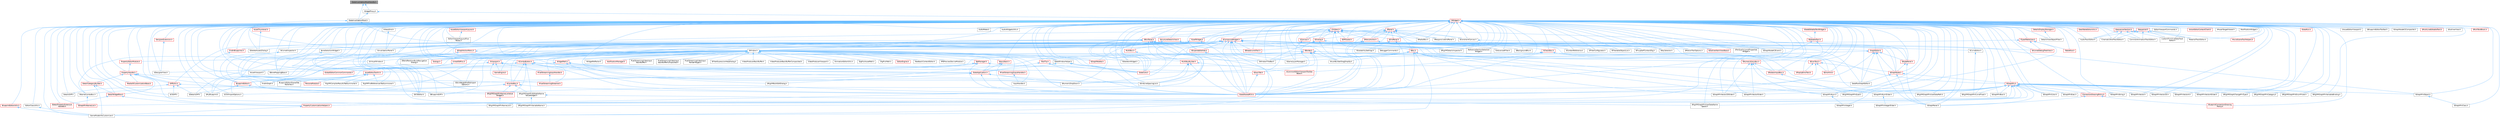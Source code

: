 digraph "SlateInvalidationRootHandle.h"
{
 // INTERACTIVE_SVG=YES
 // LATEX_PDF_SIZE
  bgcolor="transparent";
  edge [fontname=Helvetica,fontsize=10,labelfontname=Helvetica,labelfontsize=10];
  node [fontname=Helvetica,fontsize=10,shape=box,height=0.2,width=0.4];
  Node1 [id="Node000001",label="SlateInvalidationRootHandle.h",height=0.2,width=0.4,color="gray40", fillcolor="grey60", style="filled", fontcolor="black",tooltip=" "];
  Node1 -> Node2 [id="edge1_Node000001_Node000002",dir="back",color="steelblue1",style="solid",tooltip=" "];
  Node2 [id="Node000002",label="SlateInvalidationRoot.h",height=0.2,width=0.4,color="grey40", fillcolor="white", style="filled",URL="$d6/dc6/SlateInvalidationRoot_8h.html",tooltip=" "];
  Node2 -> Node3 [id="edge2_Node000002_Node000003",dir="back",color="steelblue1",style="solid",tooltip=" "];
  Node3 [id="Node000003",label="SInvalidationPanel.h",height=0.2,width=0.4,color="grey40", fillcolor="white", style="filled",URL="$d7/d86/SInvalidationPanel_8h.html",tooltip=" "];
  Node2 -> Node4 [id="edge3_Node000002_Node000004",dir="back",color="steelblue1",style="solid",tooltip=" "];
  Node4 [id="Node000004",label="SWindow.h",height=0.2,width=0.4,color="grey40", fillcolor="white", style="filled",URL="$d2/d6d/SWindow_8h.html",tooltip=" "];
  Node4 -> Node5 [id="edge4_Node000004_Node000005",dir="back",color="steelblue1",style="solid",tooltip=" "];
  Node5 [id="Node000005",label="AnimationEditorUtils.h",height=0.2,width=0.4,color="grey40", fillcolor="white", style="filled",URL="$df/d23/AnimationEditorUtils_8h.html",tooltip=" "];
  Node4 -> Node6 [id="edge5_Node000004_Node000006",dir="back",color="steelblue1",style="solid",tooltip=" "];
  Node6 [id="Node000006",label="BlueprintEditor.h",height=0.2,width=0.4,color="red", fillcolor="#FFF0F0", style="filled",URL="$df/d7d/BlueprintEditor_8h.html",tooltip=" "];
  Node6 -> Node14 [id="edge6_Node000006_Node000014",dir="back",color="steelblue1",style="solid",tooltip=" "];
  Node14 [id="Node000014",label="SMyBlueprint.h",height=0.2,width=0.4,color="grey40", fillcolor="white", style="filled",URL="$d3/d34/SMyBlueprint_8h.html",tooltip=" "];
  Node6 -> Node15 [id="edge7_Node000006_Node000015",dir="back",color="steelblue1",style="solid",tooltip=" "];
  Node15 [id="Node000015",label="SSCSEditor.h",height=0.2,width=0.4,color="grey40", fillcolor="white", style="filled",URL="$d0/d2e/SSCSEditor_8h.html",tooltip=" "];
  Node4 -> Node19 [id="edge8_Node000004_Node000019",dir="back",color="steelblue1",style="solid",tooltip=" "];
  Node19 [id="Node000019",label="Dialogs.h",height=0.2,width=0.4,color="red", fillcolor="#FFF0F0", style="filled",URL="$d2/d5c/Dialogs_8h.html",tooltip=" "];
  Node4 -> Node24 [id="edge9_Node000004_Node000024",dir="back",color="steelblue1",style="solid",tooltip=" "];
  Node24 [id="Node000024",label="DlgPickAssetPath.h",height=0.2,width=0.4,color="grey40", fillcolor="white", style="filled",URL="$db/d31/DlgPickAssetPath_8h.html",tooltip=" "];
  Node4 -> Node25 [id="edge10_Node000004_Node000025",dir="back",color="steelblue1",style="solid",tooltip=" "];
  Node25 [id="Node000025",label="DlgPickPath.h",height=0.2,width=0.4,color="grey40", fillcolor="white", style="filled",URL="$d9/d16/DlgPickPath_8h.html",tooltip=" "];
  Node4 -> Node26 [id="edge11_Node000004_Node000026",dir="back",color="steelblue1",style="solid",tooltip=" "];
  Node26 [id="Node000026",label="EditorEngine.h",height=0.2,width=0.4,color="red", fillcolor="#FFF0F0", style="filled",URL="$da/d0c/EditorEngine_8h.html",tooltip=" "];
  Node4 -> Node251 [id="edge12_Node000004_Node000251",dir="back",color="steelblue1",style="solid",tooltip=" "];
  Node251 [id="Node000251",label="FeedbackContextEditor.h",height=0.2,width=0.4,color="grey40", fillcolor="white", style="filled",URL="$de/d93/FeedbackContextEditor_8h.html",tooltip=" "];
  Node4 -> Node252 [id="edge13_Node000004_Node000252",dir="back",color="steelblue1",style="solid",tooltip=" "];
  Node252 [id="Node000252",label="GameEngine.h",height=0.2,width=0.4,color="red", fillcolor="#FFF0F0", style="filled",URL="$d7/d1f/GameEngine_8h.html",tooltip=" "];
  Node4 -> Node255 [id="edge14_Node000004_Node000255",dir="back",color="steelblue1",style="solid",tooltip=" "];
  Node255 [id="Node000255",label="IPIEPreviewDeviceModule.h",height=0.2,width=0.4,color="grey40", fillcolor="white", style="filled",URL="$d1/d37/IPIEPreviewDeviceModule_8h.html",tooltip=" "];
  Node4 -> Node256 [id="edge15_Node000004_Node000256",dir="back",color="steelblue1",style="solid",tooltip=" "];
  Node256 [id="Node000256",label="IPixelStreaming2InputHandler.h",height=0.2,width=0.4,color="red", fillcolor="#FFF0F0", style="filled",URL="$df/d15/IPixelStreaming2InputHandler_8h.html",tooltip=" "];
  Node256 -> Node259 [id="edge16_Node000256_Node000259",dir="back",color="steelblue1",style="solid",tooltip=" "];
  Node259 [id="Node000259",label="InputHandler.h",height=0.2,width=0.4,color="grey40", fillcolor="white", style="filled",URL="$df/d2f/InputHandler_8h.html",tooltip=" "];
  Node4 -> Node260 [id="edge17_Node000004_Node000260",dir="back",color="steelblue1",style="solid",tooltip=" "];
  Node260 [id="Node000260",label="IPixelStreamingInputHandler.h",height=0.2,width=0.4,color="red", fillcolor="#FFF0F0", style="filled",URL="$d2/d0f/IPixelStreamingInputHandler_8h.html",tooltip=" "];
  Node260 -> Node262 [id="edge18_Node000260_Node000262",dir="back",color="steelblue1",style="solid",tooltip=" "];
  Node262 [id="Node000262",label="IPixelStreamingStreamer.h",height=0.2,width=0.4,color="red", fillcolor="#FFF0F0", style="filled",URL="$d8/d28/IPixelStreamingStreamer_8h.html",tooltip=" "];
  Node4 -> Node262 [id="edge19_Node000004_Node000262",dir="back",color="steelblue1",style="solid",tooltip=" "];
  Node4 -> Node266 [id="edge20_Node000004_Node000266",dir="back",color="steelblue1",style="solid",tooltip=" "];
  Node266 [id="Node000266",label="IWidgetReflector.h",height=0.2,width=0.4,color="grey40", fillcolor="white", style="filled",URL="$d4/d66/IWidgetReflector_8h.html",tooltip=" "];
  Node4 -> Node259 [id="edge21_Node000004_Node000259",dir="back",color="steelblue1",style="solid",tooltip=" "];
  Node4 -> Node267 [id="edge22_Node000004_Node000267",dir="back",color="steelblue1",style="solid",tooltip=" "];
  Node267 [id="Node000267",label="MenuStack.h",height=0.2,width=0.4,color="red", fillcolor="#FFF0F0", style="filled",URL="$d8/d80/MenuStack_8h.html",tooltip=" "];
  Node267 -> Node268 [id="edge23_Node000267_Node000268",dir="back",color="steelblue1",style="solid",tooltip=" "];
  Node268 [id="Node000268",label="SlateApplication.h",height=0.2,width=0.4,color="red", fillcolor="#FFF0F0", style="filled",URL="$db/d28/SlateApplication_8h.html",tooltip=" "];
  Node268 -> Node301 [id="edge24_Node000268_Node000301",dir="back",color="steelblue1",style="solid",tooltip=" "];
  Node301 [id="Node000301",label="SComboBox.h",height=0.2,width=0.4,color="red", fillcolor="#FFF0F0", style="filled",URL="$d2/dd5/SComboBox_8h.html",tooltip=" "];
  Node301 -> Node310 [id="edge25_Node000301_Node000310",dir="back",color="steelblue1",style="solid",tooltip=" "];
  Node310 [id="Node000310",label="SCSVImportOptions.h",height=0.2,width=0.4,color="grey40", fillcolor="white", style="filled",URL="$d7/dfe/SCSVImportOptions_8h.html",tooltip=" "];
  Node301 -> Node315 [id="edge26_Node000301_Node000315",dir="back",color="steelblue1",style="solid",tooltip=" "];
  Node315 [id="Node000315",label="SNameComboBox.h",height=0.2,width=0.4,color="grey40", fillcolor="white", style="filled",URL="$d8/d4b/SNameComboBox_8h.html",tooltip=" "];
  Node315 -> Node316 [id="edge27_Node000315_Node000316",dir="back",color="steelblue1",style="solid",tooltip=" "];
  Node316 [id="Node000316",label="SGraphPinNameList.h",height=0.2,width=0.4,color="red", fillcolor="#FFF0F0", style="filled",URL="$d4/d09/SGraphPinNameList_8h.html",tooltip=" "];
  Node301 -> Node318 [id="edge28_Node000301_Node000318",dir="back",color="steelblue1",style="solid",tooltip=" "];
  Node318 [id="Node000318",label="SRigVMGraphPinEditableName\lValueWidget.h",height=0.2,width=0.4,color="grey40", fillcolor="white", style="filled",URL="$da/d0c/SRigVMGraphPinEditableNameValueWidget_8h.html",tooltip=" "];
  Node318 -> Node319 [id="edge29_Node000318_Node000319",dir="back",color="steelblue1",style="solid",tooltip=" "];
  Node319 [id="Node000319",label="SRigVMGraphPinUserDataName\lSpace.h",height=0.2,width=0.4,color="grey40", fillcolor="white", style="filled",URL="$d7/dfd/SRigVMGraphPinUserDataNameSpace_8h.html",tooltip=" "];
  Node318 -> Node320 [id="edge30_Node000318_Node000320",dir="back",color="steelblue1",style="solid",tooltip=" "];
  Node320 [id="Node000320",label="SRigVMGraphPinVariableName.h",height=0.2,width=0.4,color="grey40", fillcolor="white", style="filled",URL="$d0/da1/SRigVMGraphPinVariableName_8h.html",tooltip=" "];
  Node301 -> Node321 [id="edge31_Node000301_Node000321",dir="back",color="steelblue1",style="solid",tooltip=" "];
  Node321 [id="Node000321",label="SRigVMGraphPinNameListValue\lWidget.h",height=0.2,width=0.4,color="red", fillcolor="#FFF0F0", style="filled",URL="$dc/dac/SRigVMGraphPinNameListValueWidget_8h.html",tooltip=" "];
  Node321 -> Node323 [id="edge32_Node000321_Node000323",dir="back",color="steelblue1",style="solid",tooltip=" "];
  Node323 [id="Node000323",label="SRigVMGraphPinNameList.h",height=0.2,width=0.4,color="grey40", fillcolor="white", style="filled",URL="$d7/dfc/SRigVMGraphPinNameList_8h.html",tooltip=" "];
  Node301 -> Node338 [id="edge33_Node000301_Node000338",dir="back",color="steelblue1",style="solid",tooltip=" "];
  Node338 [id="Node000338",label="SlateSharedPCH.h",height=0.2,width=0.4,color="red", fillcolor="#FFF0F0", style="filled",URL="$d1/dfc/SlateSharedPCH_8h.html",tooltip=" "];
  Node268 -> Node340 [id="edge34_Node000268_Node000340",dir="back",color="steelblue1",style="solid",tooltip=" "];
  Node340 [id="Node000340",label="SGridLineSpacingList.h",height=0.2,width=0.4,color="grey40", fillcolor="white", style="filled",URL="$db/d48/SGridLineSpacingList_8h.html",tooltip=" "];
  Node268 -> Node341 [id="edge35_Node000268_Node000341",dir="back",color="steelblue1",style="solid",tooltip=" "];
  Node341 [id="Node000341",label="SNumericDropDown.h",height=0.2,width=0.4,color="grey40", fillcolor="white", style="filled",URL="$d3/d12/SNumericDropDown_8h.html",tooltip=" "];
  Node268 -> Node342 [id="edge36_Node000268_Node000342",dir="back",color="steelblue1",style="solid",tooltip=" "];
  Node342 [id="Node000342",label="SRigVMBulkEditDialog.h",height=0.2,width=0.4,color="grey40", fillcolor="white", style="filled",URL="$dd/d89/SRigVMBulkEditDialog_8h.html",tooltip=" "];
  Node268 -> Node338 [id="edge37_Node000268_Node000338",dir="back",color="steelblue1",style="solid",tooltip=" "];
  Node267 -> Node338 [id="edge38_Node000267_Node000338",dir="back",color="steelblue1",style="solid",tooltip=" "];
  Node4 -> Node361 [id="edge39_Node000004_Node000361",dir="back",color="steelblue1",style="solid",tooltip=" "];
  Node361 [id="Node000361",label="NotificationManager.h",height=0.2,width=0.4,color="red", fillcolor="#FFF0F0", style="filled",URL="$dc/dc7/NotificationManager_8h.html",tooltip=" "];
  Node4 -> Node365 [id="edge40_Node000004_Node000365",dir="back",color="steelblue1",style="solid",tooltip=" "];
  Node365 [id="Node000365",label="PixelStreamingVideoInput\lBackBuffer.h",height=0.2,width=0.4,color="grey40", fillcolor="white", style="filled",URL="$d8/d0b/PixelStreamingVideoInputBackBuffer_8h.html",tooltip=" "];
  Node4 -> Node366 [id="edge41_Node000004_Node000366",dir="back",color="steelblue1",style="solid",tooltip=" "];
  Node366 [id="Node000366",label="PixelStreamingVideoInput\lBackBufferComposited.h",height=0.2,width=0.4,color="grey40", fillcolor="white", style="filled",URL="$d8/d36/PixelStreamingVideoInputBackBufferComposited_8h.html",tooltip=" "];
  Node4 -> Node367 [id="edge42_Node000004_Node000367",dir="back",color="steelblue1",style="solid",tooltip=" "];
  Node367 [id="Node000367",label="PixelStreamingVideoInput\lRenderTarget.h",height=0.2,width=0.4,color="grey40", fillcolor="white", style="filled",URL="$da/de2/PixelStreamingVideoInputRenderTarget_8h.html",tooltip=" "];
  Node4 -> Node368 [id="edge43_Node000004_Node000368",dir="back",color="steelblue1",style="solid",tooltip=" "];
  Node368 [id="Node000368",label="PropertyEditorModule.h",height=0.2,width=0.4,color="red", fillcolor="#FFF0F0", style="filled",URL="$d5/d90/PropertyEditorModule_8h.html",tooltip=" "];
  Node368 -> Node372 [id="edge44_Node000368_Node000372",dir="back",color="steelblue1",style="solid",tooltip=" "];
  Node372 [id="Node000372",label="PropertyHandle.h",height=0.2,width=0.4,color="red", fillcolor="#FFF0F0", style="filled",URL="$d7/d90/PropertyHandle_8h.html",tooltip=" "];
  Node372 -> Node373 [id="edge45_Node000372_Node000373",dir="back",color="steelblue1",style="solid",tooltip=" "];
  Node373 [id="Node000373",label="DetailCategoryBuilder.h",height=0.2,width=0.4,color="red", fillcolor="#FFF0F0", style="filled",URL="$d9/de8/DetailCategoryBuilder_8h.html",tooltip=" "];
  Node373 -> Node375 [id="edge46_Node000373_Node000375",dir="back",color="steelblue1",style="solid",tooltip=" "];
  Node375 [id="Node000375",label="DetailWidgetRow.h",height=0.2,width=0.4,color="red", fillcolor="#FFF0F0", style="filled",URL="$d4/d4d/DetailWidgetRow_8h.html",tooltip=" "];
  Node375 -> Node376 [id="edge47_Node000375_Node000376",dir="back",color="steelblue1",style="solid",tooltip=" "];
  Node376 [id="Node000376",label="IDetailPropertyExtension\lHandler.h",height=0.2,width=0.4,color="red", fillcolor="#FFF0F0", style="filled",URL="$d6/d81/IDetailPropertyExtensionHandler_8h.html",tooltip=" "];
  Node375 -> Node379 [id="edge48_Node000375_Node000379",dir="back",color="steelblue1",style="solid",tooltip=" "];
  Node379 [id="Node000379",label="PropertyCustomizationHelpers.h",height=0.2,width=0.4,color="red", fillcolor="#FFF0F0", style="filled",URL="$d7/dd0/PropertyCustomizationHelpers_8h.html",tooltip=" "];
  Node379 -> Node182 [id="edge49_Node000379_Node000182",dir="back",color="steelblue1",style="solid",tooltip=" "];
  Node182 [id="Node000182",label="GameModeInfoCustomizer.h",height=0.2,width=0.4,color="grey40", fillcolor="white", style="filled",URL="$d5/df3/GameModeInfoCustomizer_8h.html",tooltip=" "];
  Node373 -> Node182 [id="edge50_Node000373_Node000182",dir="back",color="steelblue1",style="solid",tooltip=" "];
  Node372 -> Node375 [id="edge51_Node000372_Node000375",dir="back",color="steelblue1",style="solid",tooltip=" "];
  Node372 -> Node400 [id="edge52_Node000372_Node000400",dir="back",color="steelblue1",style="solid",tooltip=" "];
  Node400 [id="Node000400",label="DiffUtils.h",height=0.2,width=0.4,color="red", fillcolor="#FFF0F0", style="filled",URL="$d4/d91/DiffUtils_8h.html",tooltip=" "];
  Node400 -> Node405 [id="edge53_Node000400_Node000405",dir="back",color="steelblue1",style="solid",tooltip=" "];
  Node405 [id="Node000405",label="DetailsDiff.h",height=0.2,width=0.4,color="grey40", fillcolor="white", style="filled",URL="$de/dfc/DetailsDiff_8h.html",tooltip=" "];
  Node400 -> Node406 [id="edge54_Node000400_Node000406",dir="back",color="steelblue1",style="solid",tooltip=" "];
  Node406 [id="Node000406",label="SBlueprintDiff.h",height=0.2,width=0.4,color="grey40", fillcolor="white", style="filled",URL="$de/d6d/SBlueprintDiff_8h.html",tooltip=" "];
  Node400 -> Node407 [id="edge55_Node000400_Node000407",dir="back",color="steelblue1",style="solid",tooltip=" "];
  Node407 [id="Node000407",label="SCSDiff.h",height=0.2,width=0.4,color="grey40", fillcolor="white", style="filled",URL="$da/dc5/SCSDiff_8h.html",tooltip=" "];
  Node400 -> Node402 [id="edge56_Node000400_Node000402",dir="back",color="steelblue1",style="solid",tooltip=" "];
  Node402 [id="Node000402",label="SDetailsDiff.h",height=0.2,width=0.4,color="grey40", fillcolor="white", style="filled",URL="$da/d09/SDetailsDiff_8h.html",tooltip=" "];
  Node372 -> Node411 [id="edge57_Node000372_Node000411",dir="back",color="steelblue1",style="solid",tooltip=" "];
  Node411 [id="Node000411",label="MediaIOCustomizationBase.h",height=0.2,width=0.4,color="red", fillcolor="#FFF0F0", style="filled",URL="$d2/dd0/MediaIOCustomizationBase_8h.html",tooltip=" "];
  Node372 -> Node379 [id="edge58_Node000372_Node000379",dir="back",color="steelblue1",style="solid",tooltip=" "];
  Node372 -> Node419 [id="edge59_Node000372_Node000419",dir="back",color="steelblue1",style="solid",tooltip=" "];
  Node419 [id="Node000419",label="SSkinWeightProfileImport\lOptions.h",height=0.2,width=0.4,color="grey40", fillcolor="white", style="filled",URL="$d9/d21/SSkinWeightProfileImportOptions_8h.html",tooltip=" "];
  Node4 -> Node406 [id="edge60_Node000004_Node000406",dir="back",color="steelblue1",style="solid",tooltip=" "];
  Node4 -> Node402 [id="edge61_Node000004_Node000402",dir="back",color="steelblue1",style="solid",tooltip=" "];
  Node4 -> Node421 [id="edge62_Node000004_Node000421",dir="back",color="steelblue1",style="solid",tooltip=" "];
  Node421 [id="Node000421",label="SFilterExpressionHelpDialog.h",height=0.2,width=0.4,color="grey40", fillcolor="white", style="filled",URL="$d5/dd4/SFilterExpressionHelpDialog_8h.html",tooltip=" "];
  Node4 -> Node342 [id="edge63_Node000004_Node000342",dir="back",color="steelblue1",style="solid",tooltip=" "];
  Node4 -> Node160 [id="edge64_Node000004_Node000160",dir="back",color="steelblue1",style="solid",tooltip=" "];
  Node160 [id="Node000160",label="SSkeletonWidget.h",height=0.2,width=0.4,color="grey40", fillcolor="white", style="filled",URL="$dd/da7/SSkeletonWidget_8h.html",tooltip=" "];
  Node4 -> Node419 [id="edge65_Node000004_Node000419",dir="back",color="steelblue1",style="solid",tooltip=" "];
  Node4 -> Node422 [id="edge66_Node000004_Node000422",dir="back",color="steelblue1",style="solid",tooltip=" "];
  Node422 [id="Node000422",label="SViewport.h",height=0.2,width=0.4,color="red", fillcolor="#FFF0F0", style="filled",URL="$d8/db1/SViewport_8h.html",tooltip=" "];
  Node422 -> Node252 [id="edge67_Node000422_Node000252",dir="back",color="steelblue1",style="solid",tooltip=" "];
  Node422 -> Node423 [id="edge68_Node000422_Node000423",dir="back",color="steelblue1",style="solid",tooltip=" "];
  Node423 [id="Node000423",label="IAssetViewport.h",height=0.2,width=0.4,color="grey40", fillcolor="white", style="filled",URL="$de/d65/IAssetViewport_8h.html",tooltip=" "];
  Node422 -> Node256 [id="edge69_Node000422_Node000256",dir="back",color="steelblue1",style="solid",tooltip=" "];
  Node422 -> Node260 [id="edge70_Node000422_Node000260",dir="back",color="steelblue1",style="solid",tooltip=" "];
  Node422 -> Node262 [id="edge71_Node000422_Node000262",dir="back",color="steelblue1",style="solid",tooltip=" "];
  Node4 -> Node424 [id="edge72_Node000004_Node000424",dir="back",color="steelblue1",style="solid",tooltip=" "];
  Node424 [id="Node000424",label="SVirtualWindow.h",height=0.2,width=0.4,color="grey40", fillcolor="white", style="filled",URL="$d3/dd3/SVirtualWindow_8h.html",tooltip=" "];
  Node4 -> Node425 [id="edge73_Node000004_Node000425",dir="back",color="steelblue1",style="solid",tooltip=" "];
  Node425 [id="Node000425",label="SWindowTitleBar.h",height=0.2,width=0.4,color="grey40", fillcolor="white", style="filled",URL="$d0/dce/SWindowTitleBar_8h.html",tooltip=" "];
  Node4 -> Node426 [id="edge74_Node000004_Node000426",dir="back",color="steelblue1",style="solid",tooltip=" "];
  Node426 [id="Node000426",label="SWorldPartitionBuildNavigation\lDialog.h",height=0.2,width=0.4,color="grey40", fillcolor="white", style="filled",URL="$d0/d61/SWorldPartitionBuildNavigationDialog_8h.html",tooltip=" "];
  Node4 -> Node268 [id="edge75_Node000004_Node000268",dir="back",color="steelblue1",style="solid",tooltip=" "];
  Node4 -> Node427 [id="edge76_Node000004_Node000427",dir="back",color="steelblue1",style="solid",tooltip=" "];
  Node427 [id="Node000427",label="SlateCore.h",height=0.2,width=0.4,color="red", fillcolor="#FFF0F0", style="filled",URL="$dc/d03/SlateCore_8h.html",tooltip=" "];
  Node4 -> Node338 [id="edge77_Node000004_Node000338",dir="back",color="steelblue1",style="solid",tooltip=" "];
  Node4 -> Node428 [id="edge78_Node000004_Node000428",dir="back",color="steelblue1",style="solid",tooltip=" "];
  Node428 [id="Node000428",label="SlateWindowHelper.h",height=0.2,width=0.4,color="grey40", fillcolor="white", style="filled",URL="$d4/df3/SlateWindowHelper_8h.html",tooltip=" "];
  Node428 -> Node268 [id="edge79_Node000428_Node000268",dir="back",color="steelblue1",style="solid",tooltip=" "];
  Node428 -> Node427 [id="edge80_Node000428_Node000427",dir="back",color="steelblue1",style="solid",tooltip=" "];
  Node428 -> Node338 [id="edge81_Node000428_Node000338",dir="back",color="steelblue1",style="solid",tooltip=" "];
  Node4 -> Node429 [id="edge82_Node000004_Node000429",dir="back",color="steelblue1",style="solid",tooltip=" "];
  Node429 [id="Node000429",label="TabManager.h",height=0.2,width=0.4,color="red", fillcolor="#FFF0F0", style="filled",URL="$db/d9a/TabManager_8h.html",tooltip=" "];
  Node429 -> Node204 [id="edge83_Node000429_Node000204",dir="back",color="steelblue1",style="solid",tooltip=" "];
  Node204 [id="Node000204",label="AssetEditorToolkit.h",height=0.2,width=0.4,color="red", fillcolor="#FFF0F0", style="filled",URL="$d9/d8b/AssetEditorToolkit_8h.html",tooltip=" "];
  Node204 -> Node6 [id="edge84_Node000204_Node000006",dir="back",color="steelblue1",style="solid",tooltip=" "];
  Node204 -> Node207 [id="edge85_Node000204_Node000207",dir="back",color="steelblue1",style="solid",tooltip=" "];
  Node207 [id="Node000207",label="BlueprintEditorSharedTab\lFactories.h",height=0.2,width=0.4,color="grey40", fillcolor="white", style="filled",URL="$d3/d15/BlueprintEditorSharedTabFactories_8h.html",tooltip=" "];
  Node204 -> Node208 [id="edge86_Node000204_Node000208",dir="back",color="steelblue1",style="solid",tooltip=" "];
  Node208 [id="Node000208",label="FindInGraph.h",height=0.2,width=0.4,color="grey40", fillcolor="white", style="filled",URL="$de/d36/FindInGraph_8h.html",tooltip=" "];
  Node204 -> Node192 [id="edge87_Node000204_Node000192",dir="back",color="steelblue1",style="solid",tooltip=" "];
  Node192 [id="Node000192",label="PersonaModule.h",height=0.2,width=0.4,color="red", fillcolor="#FFF0F0", style="filled",URL="$de/d74/PersonaModule_8h.html",tooltip=" "];
  Node204 -> Node213 [id="edge88_Node000204_Node000213",dir="back",color="steelblue1",style="solid",tooltip=" "];
  Node213 [id="Node000213",label="RigVMCompilerResultsTabSummoner.h",height=0.2,width=0.4,color="grey40", fillcolor="white", style="filled",URL="$dd/d05/RigVMCompilerResultsTabSummoner_8h.html",tooltip=" "];
  Node204 -> Node220 [id="edge89_Node000204_Node000220",dir="back",color="steelblue1",style="solid",tooltip=" "];
  Node220 [id="Node000220",label="RigVMFindReferencesTabSummoner.h",height=0.2,width=0.4,color="grey40", fillcolor="white", style="filled",URL="$d5/d7d/RigVMFindReferencesTabSummoner_8h.html",tooltip=" "];
  Node429 -> Node437 [id="edge90_Node000429_Node000437",dir="back",color="steelblue1",style="solid",tooltip=" "];
  Node437 [id="Node000437",label="GlobalEditorCommonCommands.h",height=0.2,width=0.4,color="red", fillcolor="#FFF0F0", style="filled",URL="$d3/d5f/GlobalEditorCommonCommands_8h.html",tooltip=" "];
  Node429 -> Node442 [id="edge91_Node000429_Node000442",dir="back",color="steelblue1",style="solid",tooltip=" "];
  Node442 [id="Node000442",label="SDockTab.h",height=0.2,width=0.4,color="red", fillcolor="#FFF0F0", style="filled",URL="$d2/d6f/SDockTab_8h.html",tooltip=" "];
  Node442 -> Node338 [id="edge92_Node000442_Node000338",dir="back",color="steelblue1",style="solid",tooltip=" "];
  Node429 -> Node338 [id="edge93_Node000429_Node000338",dir="back",color="steelblue1",style="solid",tooltip=" "];
  Node4 -> Node203 [id="edge94_Node000004_Node000203",dir="back",color="steelblue1",style="solid",tooltip=" "];
  Node203 [id="Node000203",label="UnrealEdMisc.h",height=0.2,width=0.4,color="red", fillcolor="#FFF0F0", style="filled",URL="$da/d70/UnrealEdMisc_8h.html",tooltip=" "];
  Node203 -> Node204 [id="edge95_Node000203_Node000204",dir="back",color="steelblue1",style="solid",tooltip=" "];
  Node4 -> Node448 [id="edge96_Node000004_Node000448",dir="back",color="steelblue1",style="solid",tooltip=" "];
  Node448 [id="Node000448",label="VideoProducerBackBuffer.h",height=0.2,width=0.4,color="grey40", fillcolor="white", style="filled",URL="$d0/d18/VideoProducerBackBuffer_8h.html",tooltip=" "];
  Node4 -> Node449 [id="edge97_Node000004_Node000449",dir="back",color="steelblue1",style="solid",tooltip=" "];
  Node449 [id="Node000449",label="VideoProducerBackBufferComposited.h",height=0.2,width=0.4,color="grey40", fillcolor="white", style="filled",URL="$d5/d3e/VideoProducerBackBufferComposited_8h.html",tooltip=" "];
  Node4 -> Node450 [id="edge98_Node000004_Node000450",dir="back",color="steelblue1",style="solid",tooltip=" "];
  Node450 [id="Node000450",label="VideoProducerViewport.h",height=0.2,width=0.4,color="grey40", fillcolor="white", style="filled",URL="$d8/d79/VideoProducerViewport_8h.html",tooltip=" "];
  Node4 -> Node451 [id="edge99_Node000004_Node000451",dir="back",color="steelblue1",style="solid",tooltip=" "];
  Node451 [id="Node000451",label="WidgetPath.h",height=0.2,width=0.4,color="red", fillcolor="#FFF0F0", style="filled",URL="$d0/d7f/WidgetPath_8h.html",tooltip=" "];
  Node451 -> Node17 [id="edge100_Node000451_Node000017",dir="back",color="steelblue1",style="solid",tooltip=" "];
  Node17 [id="Node000017",label="SDesignerView.h",height=0.2,width=0.4,color="grey40", fillcolor="white", style="filled",URL="$d2/d14/SDesignerView_8h.html",tooltip=" "];
  Node451 -> Node268 [id="edge101_Node000451_Node000268",dir="back",color="steelblue1",style="solid",tooltip=" "];
  Node451 -> Node427 [id="edge102_Node000451_Node000427",dir="back",color="steelblue1",style="solid",tooltip=" "];
  Node451 -> Node338 [id="edge103_Node000451_Node000338",dir="back",color="steelblue1",style="solid",tooltip=" "];
  Node1 -> Node453 [id="edge104_Node000001_Node000453",dir="back",color="steelblue1",style="solid",tooltip=" "];
  Node453 [id="Node000453",label="WidgetProxy.h",height=0.2,width=0.4,color="grey40", fillcolor="white", style="filled",URL="$d0/d03/WidgetProxy_8h.html",tooltip=" "];
  Node453 -> Node454 [id="edge105_Node000453_Node000454",dir="back",color="steelblue1",style="solid",tooltip=" "];
  Node454 [id="Node000454",label="SWidget.h",height=0.2,width=0.4,color="red", fillcolor="#FFF0F0", style="filled",URL="$dc/df5/SWidget_8h.html",tooltip=" "];
  Node454 -> Node204 [id="edge106_Node000454_Node000204",dir="back",color="steelblue1",style="solid",tooltip=" "];
  Node454 -> Node151 [id="edge107_Node000454_Node000151",dir="back",color="steelblue1",style="solid",tooltip=" "];
  Node151 [id="Node000151",label="AssetEditorViewportLayout.h",height=0.2,width=0.4,color="red", fillcolor="#FFF0F0", style="filled",URL="$df/d46/AssetEditorViewportLayout_8h.html",tooltip=" "];
  Node151 -> Node154 [id="edge108_Node000151_Node000154",dir="back",color="steelblue1",style="solid",tooltip=" "];
  Node154 [id="Node000154",label="EditorViewportLayoutFour\lPanes.h",height=0.2,width=0.4,color="grey40", fillcolor="white", style="filled",URL="$d4/d84/EditorViewportLayoutFourPanes_8h.html",tooltip=" "];
  Node454 -> Node455 [id="edge109_Node000454_Node000455",dir="back",color="steelblue1",style="solid",tooltip=" "];
  Node455 [id="Node000455",label="AssetThumbnail.h",height=0.2,width=0.4,color="red", fillcolor="#FFF0F0", style="filled",URL="$d7/d61/AssetThumbnail_8h.html",tooltip=" "];
  Node455 -> Node462 [id="edge110_Node000455_Node000462",dir="back",color="steelblue1",style="solid",tooltip=" "];
  Node462 [id="Node000462",label="SDeleteAssetsDialog.h",height=0.2,width=0.4,color="grey40", fillcolor="white", style="filled",URL="$d7/d0d/SDeleteAssetsDialog_8h.html",tooltip=" "];
  Node454 -> Node432 [id="edge111_Node000454_Node000432",dir="back",color="steelblue1",style="solid",tooltip=" "];
  Node432 [id="Node000432",label="AudioMeter.h",height=0.2,width=0.4,color="grey40", fillcolor="white", style="filled",URL="$de/db0/AudioMeter_8h.html",tooltip=" "];
  Node454 -> Node463 [id="edge112_Node000454_Node000463",dir="back",color="steelblue1",style="solid",tooltip=" "];
  Node463 [id="Node000463",label="AudioTrackEditor.h",height=0.2,width=0.4,color="grey40", fillcolor="white", style="filled",URL="$dd/d96/AudioTrackEditor_8h.html",tooltip=" "];
  Node454 -> Node464 [id="edge113_Node000454_Node000464",dir="back",color="steelblue1",style="solid",tooltip=" "];
  Node464 [id="Node000464",label="AudioWidgetsUtils.h",height=0.2,width=0.4,color="grey40", fillcolor="white", style="filled",URL="$da/d9a/AudioWidgetsUtils_8h.html",tooltip=" "];
  Node454 -> Node465 [id="edge114_Node000454_Node000465",dir="back",color="steelblue1",style="solid",tooltip=" "];
  Node465 [id="Node000465",label="BlueprintConnectionDrawing\lPolicy.h",height=0.2,width=0.4,color="red", fillcolor="#FFF0F0", style="filled",URL="$d2/dfc/BlueprintConnectionDrawingPolicy_8h.html",tooltip=" "];
  Node454 -> Node6 [id="edge115_Node000454_Node000006",dir="back",color="steelblue1",style="solid",tooltip=" "];
  Node454 -> Node207 [id="edge116_Node000454_Node000207",dir="back",color="steelblue1",style="solid",tooltip=" "];
  Node454 -> Node467 [id="edge117_Node000454_Node000467",dir="back",color="steelblue1",style="solid",tooltip=" "];
  Node467 [id="Node000467",label="BlueprintEditorUtils.h",height=0.2,width=0.4,color="red", fillcolor="#FFF0F0", style="filled",URL="$d7/d3d/BlueprintEditorUtils_8h.html",tooltip=" "];
  Node467 -> Node182 [id="edge118_Node000467_Node000182",dir="back",color="steelblue1",style="solid",tooltip=" "];
  Node454 -> Node468 [id="edge119_Node000454_Node000468",dir="back",color="steelblue1",style="solid",tooltip=" "];
  Node468 [id="Node000468",label="BoneSelectionWidget.h",height=0.2,width=0.4,color="grey40", fillcolor="white", style="filled",URL="$d4/dd3/BoneSelectionWidget_8h.html",tooltip=" "];
  Node468 -> Node469 [id="edge120_Node000468_Node000469",dir="back",color="steelblue1",style="solid",tooltip=" "];
  Node469 [id="Node000469",label="SBoneMappingBase.h",height=0.2,width=0.4,color="grey40", fillcolor="white", style="filled",URL="$d7/d49/SBoneMappingBase_8h.html",tooltip=" "];
  Node454 -> Node123 [id="edge121_Node000454_Node000123",dir="back",color="steelblue1",style="solid",tooltip=" "];
  Node123 [id="Node000123",label="BrushBuilderDragDropOp.h",height=0.2,width=0.4,color="grey40", fillcolor="white", style="filled",URL="$d9/d56/BrushBuilderDragDropOp_8h.html",tooltip=" "];
  Node454 -> Node470 [id="edge122_Node000454_Node000470",dir="back",color="steelblue1",style="solid",tooltip=" "];
  Node470 [id="Node000470",label="Children.h",height=0.2,width=0.4,color="red", fillcolor="#FFF0F0", style="filled",URL="$db/d68/Children_8h.html",tooltip=" "];
  Node470 -> Node520 [id="edge123_Node000470_Node000520",dir="back",color="steelblue1",style="solid",tooltip=" "];
  Node520 [id="Node000520",label="SBox.h",height=0.2,width=0.4,color="red", fillcolor="#FFF0F0", style="filled",URL="$dd/d43/SBox_8h.html",tooltip=" "];
  Node520 -> Node123 [id="edge124_Node000520_Node000123",dir="back",color="steelblue1",style="solid",tooltip=" "];
  Node520 -> Node182 [id="edge125_Node000520_Node000182",dir="back",color="steelblue1",style="solid",tooltip=" "];
  Node520 -> Node301 [id="edge126_Node000520_Node000301",dir="back",color="steelblue1",style="solid",tooltip=" "];
  Node520 -> Node522 [id="edge127_Node000520_Node000522",dir="back",color="steelblue1",style="solid",tooltip=" "];
  Node522 [id="Node000522",label="SGameLayerManager.h",height=0.2,width=0.4,color="grey40", fillcolor="white", style="filled",URL="$da/d3a/SGameLayerManager_8h.html",tooltip=" "];
  Node520 -> Node346 [id="edge128_Node000520_Node000346",dir="back",color="steelblue1",style="solid",tooltip=" "];
  Node346 [id="Node000346",label="SGraphPinNum.h",height=0.2,width=0.4,color="grey40", fillcolor="white", style="filled",URL="$d7/da4/SGraphPinNum_8h.html",tooltip=" "];
  Node346 -> Node347 [id="edge129_Node000346_Node000347",dir="back",color="steelblue1",style="solid",tooltip=" "];
  Node347 [id="Node000347",label="SGraphPinInteger.h",height=0.2,width=0.4,color="grey40", fillcolor="white", style="filled",URL="$df/d54/SGraphPinInteger_8h.html",tooltip=" "];
  Node520 -> Node194 [id="edge130_Node000520_Node000194",dir="back",color="steelblue1",style="solid",tooltip=" "];
  Node194 [id="Node000194",label="SGraphPinNumSlider.h",height=0.2,width=0.4,color="grey40", fillcolor="white", style="filled",URL="$d5/d00/SGraphPinNumSlider_8h.html",tooltip=" "];
  Node194 -> Node195 [id="edge131_Node000194_Node000195",dir="back",color="steelblue1",style="solid",tooltip=" "];
  Node195 [id="Node000195",label="SGraphPinIntegerSlider.h",height=0.2,width=0.4,color="grey40", fillcolor="white", style="filled",URL="$da/d60/SGraphPinIntegerSlider_8h.html",tooltip=" "];
  Node520 -> Node196 [id="edge132_Node000520_Node000196",dir="back",color="steelblue1",style="solid",tooltip=" "];
  Node196 [id="Node000196",label="SGraphPinVector2DSlider.h",height=0.2,width=0.4,color="grey40", fillcolor="white", style="filled",URL="$d7/d05/SGraphPinVector2DSlider_8h.html",tooltip=" "];
  Node520 -> Node197 [id="edge133_Node000520_Node000197",dir="back",color="steelblue1",style="solid",tooltip=" "];
  Node197 [id="Node000197",label="SGraphPinVectorSlider.h",height=0.2,width=0.4,color="grey40", fillcolor="white", style="filled",URL="$dc/d38/SGraphPinVectorSlider_8h.html",tooltip=" "];
  Node520 -> Node425 [id="edge134_Node000520_Node000425",dir="back",color="steelblue1",style="solid",tooltip=" "];
  Node520 -> Node338 [id="edge135_Node000520_Node000338",dir="back",color="steelblue1",style="solid",tooltip=" "];
  Node470 -> Node646 [id="edge136_Node000470_Node000646",dir="back",color="steelblue1",style="solid",tooltip=" "];
  Node646 [id="Node000646",label="SBoxPanel.h",height=0.2,width=0.4,color="red", fillcolor="#FFF0F0", style="filled",URL="$d8/de6/SBoxPanel_8h.html",tooltip=" "];
  Node646 -> Node400 [id="edge137_Node000646_Node000400",dir="back",color="steelblue1",style="solid",tooltip=" "];
  Node646 -> Node182 [id="edge138_Node000646_Node000182",dir="back",color="steelblue1",style="solid",tooltip=" "];
  Node646 -> Node379 [id="edge139_Node000646_Node000379",dir="back",color="steelblue1",style="solid",tooltip=" "];
  Node646 -> Node670 [id="edge140_Node000646_Node000670",dir="back",color="steelblue1",style="solid",tooltip=" "];
  Node670 [id="Node000670",label="SBreadcrumbTrail.h",height=0.2,width=0.4,color="red", fillcolor="#FFF0F0", style="filled",URL="$d4/de2/SBreadcrumbTrail_8h.html",tooltip=" "];
  Node646 -> Node671 [id="edge141_Node000646_Node000671",dir="back",color="steelblue1",style="solid",tooltip=" "];
  Node671 [id="Node000671",label="SComboButton.h",height=0.2,width=0.4,color="red", fillcolor="#FFF0F0", style="filled",URL="$dc/d43/SComboButton_8h.html",tooltip=" "];
  Node671 -> Node469 [id="edge142_Node000671_Node000469",dir="back",color="steelblue1",style="solid",tooltip=" "];
  Node671 -> Node301 [id="edge143_Node000671_Node000301",dir="back",color="steelblue1",style="solid",tooltip=" "];
  Node671 -> Node340 [id="edge144_Node000671_Node000340",dir="back",color="steelblue1",style="solid",tooltip=" "];
  Node671 -> Node341 [id="edge145_Node000671_Node000341",dir="back",color="steelblue1",style="solid",tooltip=" "];
  Node671 -> Node675 [id="edge146_Node000671_Node000675",dir="back",color="steelblue1",style="solid",tooltip=" "];
  Node675 [id="Node000675",label="SPopUpErrorText.h",height=0.2,width=0.4,color="red", fillcolor="#FFF0F0", style="filled",URL="$d7/d15/SPopUpErrorText_8h.html",tooltip=" "];
  Node671 -> Node318 [id="edge147_Node000671_Node000318",dir="back",color="steelblue1",style="solid",tooltip=" "];
  Node671 -> Node321 [id="edge148_Node000671_Node000321",dir="back",color="steelblue1",style="solid",tooltip=" "];
  Node671 -> Node338 [id="edge149_Node000671_Node000338",dir="back",color="steelblue1",style="solid",tooltip=" "];
  Node646 -> Node340 [id="edge150_Node000646_Node000340",dir="back",color="steelblue1",style="solid",tooltip=" "];
  Node646 -> Node341 [id="edge151_Node000646_Node000341",dir="back",color="steelblue1",style="solid",tooltip=" "];
  Node646 -> Node345 [id="edge152_Node000646_Node000345",dir="back",color="steelblue1",style="solid",tooltip=" "];
  Node345 [id="Node000345",label="SNumericEntryBox.h",height=0.2,width=0.4,color="red", fillcolor="#FFF0F0", style="filled",URL="$d8/d1a/SNumericEntryBox_8h.html",tooltip=" "];
  Node345 -> Node346 [id="edge153_Node000345_Node000346",dir="back",color="steelblue1",style="solid",tooltip=" "];
  Node345 -> Node194 [id="edge154_Node000345_Node000194",dir="back",color="steelblue1",style="solid",tooltip=" "];
  Node345 -> Node196 [id="edge155_Node000345_Node000196",dir="back",color="steelblue1",style="solid",tooltip=" "];
  Node345 -> Node197 [id="edge156_Node000345_Node000197",dir="back",color="steelblue1",style="solid",tooltip=" "];
  Node345 -> Node348 [id="edge157_Node000345_Node000348",dir="back",color="steelblue1",style="solid",tooltip=" "];
  Node348 [id="Node000348",label="SRotatorInputBox.h",height=0.2,width=0.4,color="red", fillcolor="#FFF0F0", style="filled",URL="$de/dd2/SRotatorInputBox_8h.html",tooltip=" "];
  Node348 -> Node349 [id="edge158_Node000348_Node000349",dir="back",color="steelblue1",style="solid",tooltip=" "];
  Node349 [id="Node000349",label="SRigVMGraphPinQuat.h",height=0.2,width=0.4,color="grey40", fillcolor="white", style="filled",URL="$de/dda/SRigVMGraphPinQuat_8h.html",tooltip=" "];
  Node646 -> Node15 [id="edge159_Node000646_Node000015",dir="back",color="steelblue1",style="solid",tooltip=" "];
  Node646 -> Node160 [id="edge160_Node000646_Node000160",dir="back",color="steelblue1",style="solid",tooltip=" "];
  Node646 -> Node4 [id="edge161_Node000646_Node000004",dir="back",color="steelblue1",style="solid",tooltip=" "];
  Node646 -> Node425 [id="edge162_Node000646_Node000425",dir="back",color="steelblue1",style="solid",tooltip=" "];
  Node646 -> Node427 [id="edge163_Node000646_Node000427",dir="back",color="steelblue1",style="solid",tooltip=" "];
  Node646 -> Node338 [id="edge164_Node000646_Node000338",dir="back",color="steelblue1",style="solid",tooltip=" "];
  Node470 -> Node684 [id="edge165_Node000470_Node000684",dir="back",color="steelblue1",style="solid",tooltip=" "];
  Node684 [id="Node000684",label="SCanvas.h",height=0.2,width=0.4,color="red", fillcolor="#FFF0F0", style="filled",URL="$d4/dfa/SCanvas_8h.html",tooltip=" "];
  Node684 -> Node522 [id="edge166_Node000684_Node000522",dir="back",color="steelblue1",style="solid",tooltip=" "];
  Node470 -> Node686 [id="edge167_Node000470_Node000686",dir="back",color="steelblue1",style="solid",tooltip=" "];
  Node686 [id="Node000686",label="SCompoundWidget.h",height=0.2,width=0.4,color="red", fillcolor="#FFF0F0", style="filled",URL="$db/d0b/SCompoundWidget_8h.html",tooltip=" "];
  Node686 -> Node468 [id="edge168_Node000686_Node000468",dir="back",color="steelblue1",style="solid",tooltip=" "];
  Node686 -> Node699 [id="edge169_Node000686_Node000699",dir="back",color="steelblue1",style="solid",tooltip=" "];
  Node699 [id="Node000699",label="DebuggerCommands.h",height=0.2,width=0.4,color="grey40", fillcolor="white", style="filled",URL="$dc/da1/DebuggerCommands_8h.html",tooltip=" "];
  Node686 -> Node19 [id="edge170_Node000686_Node000019",dir="back",color="steelblue1",style="solid",tooltip=" "];
  Node686 -> Node558 [id="edge171_Node000686_Node000558",dir="back",color="steelblue1",style="solid",tooltip=" "];
  Node558 [id="Node000558",label="FindInBlueprints.h",height=0.2,width=0.4,color="red", fillcolor="#FFF0F0", style="filled",URL="$d0/d27/FindInBlueprints_8h.html",tooltip=" "];
  Node558 -> Node6 [id="edge172_Node000558_Node000006",dir="back",color="steelblue1",style="solid",tooltip=" "];
  Node686 -> Node208 [id="edge173_Node000686_Node000208",dir="back",color="steelblue1",style="solid",tooltip=" "];
  Node686 -> Node700 [id="edge174_Node000686_Node000700",dir="back",color="steelblue1",style="solid",tooltip=" "];
  Node700 [id="Node000700",label="GraphEditor.h",height=0.2,width=0.4,color="red", fillcolor="#FFF0F0", style="filled",URL="$dc/dc5/GraphEditor_8h.html",tooltip=" "];
  Node700 -> Node6 [id="edge175_Node000700_Node000006",dir="back",color="steelblue1",style="solid",tooltip=" "];
  Node700 -> Node478 [id="edge176_Node000700_Node000478",dir="back",color="steelblue1",style="solid",tooltip=" "];
  Node478 [id="Node000478",label="DataflowGraphEditor.h",height=0.2,width=0.4,color="grey40", fillcolor="white", style="filled",URL="$d4/dfa/DataflowGraphEditor_8h.html",tooltip=" "];
  Node700 -> Node406 [id="edge177_Node000700_Node000406",dir="back",color="steelblue1",style="solid",tooltip=" "];
  Node700 -> Node477 [id="edge178_Node000700_Node000477",dir="back",color="steelblue1",style="solid",tooltip=" "];
  Node477 [id="Node000477",label="SGraphNode.h",height=0.2,width=0.4,color="red", fillcolor="#FFF0F0", style="filled",URL="$d2/d30/SGraphNode_8h.html",tooltip=" "];
  Node477 -> Node478 [id="edge179_Node000477_Node000478",dir="back",color="steelblue1",style="solid",tooltip=" "];
  Node477 -> Node495 [id="edge180_Node000477_Node000495",dir="back",color="steelblue1",style="solid",tooltip=" "];
  Node495 [id="Node000495",label="SGraphPanel.h",height=0.2,width=0.4,color="grey40", fillcolor="white", style="filled",URL="$d2/dcf/SGraphPanel_8h.html",tooltip=" "];
  Node477 -> Node496 [id="edge181_Node000477_Node000496",dir="back",color="steelblue1",style="solid",tooltip=" "];
  Node496 [id="Node000496",label="SGraphPin.h",height=0.2,width=0.4,color="red", fillcolor="#FFF0F0", style="filled",URL="$d1/dd1/SGraphPin_8h.html",tooltip=" "];
  Node496 -> Node497 [id="edge182_Node000496_Node000497",dir="back",color="steelblue1",style="solid",tooltip=" "];
  Node497 [id="Node000497",label="ConnectionDrawingPolicy.h",height=0.2,width=0.4,color="red", fillcolor="#FFF0F0", style="filled",URL="$d5/dc8/ConnectionDrawingPolicy_8h.html",tooltip=" "];
  Node497 -> Node465 [id="edge183_Node000497_Node000465",dir="back",color="steelblue1",style="solid",tooltip=" "];
  Node497 -> Node495 [id="edge184_Node000497_Node000495",dir="back",color="steelblue1",style="solid",tooltip=" "];
  Node496 -> Node495 [id="edge185_Node000496_Node000495",dir="back",color="steelblue1",style="solid",tooltip=" "];
  Node496 -> Node502 [id="edge186_Node000496_Node000502",dir="back",color="steelblue1",style="solid",tooltip=" "];
  Node502 [id="Node000502",label="SGraphPinBool.h",height=0.2,width=0.4,color="grey40", fillcolor="white", style="filled",URL="$d8/d82/SGraphPinBool_8h.html",tooltip=" "];
  Node496 -> Node503 [id="edge187_Node000496_Node000503",dir="back",color="steelblue1",style="solid",tooltip=" "];
  Node503 [id="Node000503",label="SGraphPinColor.h",height=0.2,width=0.4,color="grey40", fillcolor="white", style="filled",URL="$dd/d8d/SGraphPinColor_8h.html",tooltip=" "];
  Node496 -> Node505 [id="edge188_Node000496_Node000505",dir="back",color="steelblue1",style="solid",tooltip=" "];
  Node505 [id="Node000505",label="SGraphPinExec.h",height=0.2,width=0.4,color="grey40", fillcolor="white", style="filled",URL="$d1/d4c/SGraphPinExec_8h.html",tooltip=" "];
  Node496 -> Node316 [id="edge189_Node000496_Node000316",dir="back",color="steelblue1",style="solid",tooltip=" "];
  Node496 -> Node346 [id="edge190_Node000496_Node000346",dir="back",color="steelblue1",style="solid",tooltip=" "];
  Node496 -> Node194 [id="edge191_Node000496_Node000194",dir="back",color="steelblue1",style="solid",tooltip=" "];
  Node496 -> Node506 [id="edge192_Node000496_Node000506",dir="back",color="steelblue1",style="solid",tooltip=" "];
  Node506 [id="Node000506",label="SGraphPinObject.h",height=0.2,width=0.4,color="grey40", fillcolor="white", style="filled",URL="$da/dd6/SGraphPinObject_8h.html",tooltip=" "];
  Node506 -> Node507 [id="edge193_Node000506_Node000507",dir="back",color="steelblue1",style="solid",tooltip=" "];
  Node507 [id="Node000507",label="SGraphPinClass.h",height=0.2,width=0.4,color="grey40", fillcolor="white", style="filled",URL="$df/d8d/SGraphPinClass_8h.html",tooltip=" "];
  Node496 -> Node508 [id="edge194_Node000496_Node000508",dir="back",color="steelblue1",style="solid",tooltip=" "];
  Node508 [id="Node000508",label="SGraphPinString.h",height=0.2,width=0.4,color="grey40", fillcolor="white", style="filled",URL="$d0/d49/SGraphPinString_8h.html",tooltip=" "];
  Node496 -> Node356 [id="edge195_Node000496_Node000356",dir="back",color="steelblue1",style="solid",tooltip=" "];
  Node356 [id="Node000356",label="SGraphPinVector.h",height=0.2,width=0.4,color="grey40", fillcolor="white", style="filled",URL="$d8/de7/SGraphPinVector_8h.html",tooltip=" "];
  Node496 -> Node351 [id="edge196_Node000496_Node000351",dir="back",color="steelblue1",style="solid",tooltip=" "];
  Node351 [id="Node000351",label="SGraphPinVector2D.h",height=0.2,width=0.4,color="grey40", fillcolor="white", style="filled",URL="$d7/d67/SGraphPinVector2D_8h.html",tooltip=" "];
  Node496 -> Node196 [id="edge197_Node000496_Node000196",dir="back",color="steelblue1",style="solid",tooltip=" "];
  Node496 -> Node353 [id="edge198_Node000496_Node000353",dir="back",color="steelblue1",style="solid",tooltip=" "];
  Node353 [id="Node000353",label="SGraphPinVector4.h",height=0.2,width=0.4,color="grey40", fillcolor="white", style="filled",URL="$d4/d94/SGraphPinVector4_8h.html",tooltip=" "];
  Node496 -> Node200 [id="edge199_Node000496_Node000200",dir="back",color="steelblue1",style="solid",tooltip=" "];
  Node200 [id="Node000200",label="SGraphPinVector4Slider.h",height=0.2,width=0.4,color="grey40", fillcolor="white", style="filled",URL="$d9/db8/SGraphPinVector4Slider_8h.html",tooltip=" "];
  Node496 -> Node197 [id="edge200_Node000496_Node000197",dir="back",color="steelblue1",style="solid",tooltip=" "];
  Node496 -> Node510 [id="edge201_Node000496_Node000510",dir="back",color="steelblue1",style="solid",tooltip=" "];
  Node510 [id="Node000510",label="SRigVMGraphChangePinType.h",height=0.2,width=0.4,color="grey40", fillcolor="white", style="filled",URL="$d4/da7/SRigVMGraphChangePinType_8h.html",tooltip=" "];
  Node496 -> Node511 [id="edge202_Node000496_Node000511",dir="back",color="steelblue1",style="solid",tooltip=" "];
  Node511 [id="Node000511",label="SRigVMGraphPinCategory.h",height=0.2,width=0.4,color="grey40", fillcolor="white", style="filled",URL="$da/d67/SRigVMGraphPinCategory_8h.html",tooltip=" "];
  Node496 -> Node512 [id="edge203_Node000496_Node000512",dir="back",color="steelblue1",style="solid",tooltip=" "];
  Node512 [id="Node000512",label="SRigVMGraphPinCurveFloat.h",height=0.2,width=0.4,color="grey40", fillcolor="white", style="filled",URL="$d3/d13/SRigVMGraphPinCurveFloat_8h.html",tooltip=" "];
  Node496 -> Node513 [id="edge204_Node000496_Node000513",dir="back",color="steelblue1",style="solid",tooltip=" "];
  Node513 [id="Node000513",label="SRigVMGraphPinEnumPicker.h",height=0.2,width=0.4,color="grey40", fillcolor="white", style="filled",URL="$d9/dd1/SRigVMGraphPinEnumPicker_8h.html",tooltip=" "];
  Node496 -> Node323 [id="edge205_Node000496_Node000323",dir="back",color="steelblue1",style="solid",tooltip=" "];
  Node496 -> Node349 [id="edge206_Node000496_Node000349",dir="back",color="steelblue1",style="solid",tooltip=" "];
  Node496 -> Node319 [id="edge207_Node000496_Node000319",dir="back",color="steelblue1",style="solid",tooltip=" "];
  Node496 -> Node514 [id="edge208_Node000496_Node000514",dir="back",color="steelblue1",style="solid",tooltip=" "];
  Node514 [id="Node000514",label="SRigVMGraphPinUserDataPath.h",height=0.2,width=0.4,color="grey40", fillcolor="white", style="filled",URL="$d5/d31/SRigVMGraphPinUserDataPath_8h.html",tooltip=" "];
  Node496 -> Node515 [id="edge209_Node000496_Node000515",dir="back",color="steelblue1",style="solid",tooltip=" "];
  Node515 [id="Node000515",label="SRigVMGraphPinVariableBinding.h",height=0.2,width=0.4,color="grey40", fillcolor="white", style="filled",URL="$db/dca/SRigVMGraphPinVariableBinding_8h.html",tooltip=" "];
  Node496 -> Node320 [id="edge210_Node000496_Node000320",dir="back",color="steelblue1",style="solid",tooltip=" "];
  Node700 -> Node495 [id="edge211_Node000700_Node000495",dir="back",color="steelblue1",style="solid",tooltip=" "];
  Node700 -> Node473 [id="edge212_Node000700_Node000473",dir="back",color="steelblue1",style="solid",tooltip=" "];
  Node473 [id="Node000473",label="SNodePanel.h",height=0.2,width=0.4,color="red", fillcolor="#FFF0F0", style="filled",URL="$da/db1/SNodePanel_8h.html",tooltip=" "];
  Node473 -> Node477 [id="edge213_Node000473_Node000477",dir="back",color="steelblue1",style="solid",tooltip=" "];
  Node473 -> Node495 [id="edge214_Node000473_Node000495",dir="back",color="steelblue1",style="solid",tooltip=" "];
  Node686 -> Node524 [id="edge215_Node000686_Node000524",dir="back",color="steelblue1",style="solid",tooltip=" "];
  Node524 [id="Node000524",label="MultiBox.h",height=0.2,width=0.4,color="red", fillcolor="#FFF0F0", style="filled",URL="$d5/d73/MultiBox_8h.html",tooltip=" "];
  Node524 -> Node525 [id="edge216_Node000524_Node000525",dir="back",color="steelblue1",style="solid",tooltip=" "];
  Node525 [id="Node000525",label="MultiBoxBuilder.h",height=0.2,width=0.4,color="red", fillcolor="#FFF0F0", style="filled",URL="$d5/d36/MultiBoxBuilder_8h.html",tooltip=" "];
  Node525 -> Node444 [id="edge217_Node000525_Node000444",dir="back",color="steelblue1",style="solid",tooltip=" "];
  Node444 [id="Node000444",label="SCommonEditorViewportToolbar\lBase.h",height=0.2,width=0.4,color="red", fillcolor="#FFF0F0", style="filled",URL="$d0/d79/SCommonEditorViewportToolbarBase_8h.html",tooltip=" "];
  Node525 -> Node340 [id="edge218_Node000525_Node000340",dir="back",color="steelblue1",style="solid",tooltip=" "];
  Node525 -> Node341 [id="edge219_Node000525_Node000341",dir="back",color="steelblue1",style="solid",tooltip=" "];
  Node525 -> Node338 [id="edge220_Node000525_Node000338",dir="back",color="steelblue1",style="solid",tooltip=" "];
  Node686 -> Node379 [id="edge221_Node000686_Node000379",dir="back",color="steelblue1",style="solid",tooltip=" "];
  Node686 -> Node610 [id="edge222_Node000686_Node000610",dir="back",color="steelblue1",style="solid",tooltip=" "];
  Node610 [id="Node000610",label="ReferenceSectionSelection\lWidget.h",height=0.2,width=0.4,color="grey40", fillcolor="white", style="filled",URL="$db/d75/ReferenceSectionSelectionWidget_8h.html",tooltip=" "];
  Node686 -> Node632 [id="edge223_Node000686_Node000632",dir="back",color="steelblue1",style="solid",tooltip=" "];
  Node632 [id="Node000632",label="SAdvancedFilter.h",height=0.2,width=0.4,color="grey40", fillcolor="white", style="filled",URL="$d1/d68/SAdvancedFilter_8h.html",tooltip=" "];
  Node686 -> Node721 [id="edge224_Node000686_Node000721",dir="back",color="steelblue1",style="solid",tooltip=" "];
  Node721 [id="Node000721",label="SBackgroundBlur.h",height=0.2,width=0.4,color="grey40", fillcolor="white", style="filled",URL="$d7/d30/SBackgroundBlur_8h.html",tooltip=" "];
  Node686 -> Node406 [id="edge225_Node000686_Node000406",dir="back",color="steelblue1",style="solid",tooltip=" "];
  Node686 -> Node469 [id="edge226_Node000686_Node000469",dir="back",color="steelblue1",style="solid",tooltip=" "];
  Node686 -> Node723 [id="edge227_Node000686_Node000723",dir="back",color="steelblue1",style="solid",tooltip=" "];
  Node723 [id="Node000723",label="SBorder.h",height=0.2,width=0.4,color="red", fillcolor="#FFF0F0", style="filled",URL="$d2/d10/SBorder_8h.html",tooltip=" "];
  Node723 -> Node123 [id="edge228_Node000723_Node000123",dir="back",color="steelblue1",style="solid",tooltip=" "];
  Node723 -> Node19 [id="edge229_Node000723_Node000019",dir="back",color="steelblue1",style="solid",tooltip=" "];
  Node723 -> Node442 [id="edge230_Node000723_Node000442",dir="back",color="steelblue1",style="solid",tooltip=" "];
  Node723 -> Node730 [id="edge231_Node000723_Node000730",dir="back",color="steelblue1",style="solid",tooltip=" "];
  Node730 [id="Node000730",label="SErrorText.h",height=0.2,width=0.4,color="red", fillcolor="#FFF0F0", style="filled",URL="$d7/d9a/SErrorText_8h.html",tooltip=" "];
  Node730 -> Node731 [id="edge232_Node000730_Node000731",dir="back",color="steelblue1",style="solid",tooltip=" "];
  Node731 [id="Node000731",label="SErrorHint.h",height=0.2,width=0.4,color="red", fillcolor="#FFF0F0", style="filled",URL="$d9/d4d/SErrorHint_8h.html",tooltip=" "];
  Node730 -> Node477 [id="edge233_Node000730_Node000477",dir="back",color="steelblue1",style="solid",tooltip=" "];
  Node730 -> Node675 [id="edge234_Node000730_Node000675",dir="back",color="steelblue1",style="solid",tooltip=" "];
  Node730 -> Node338 [id="edge235_Node000730_Node000338",dir="back",color="steelblue1",style="solid",tooltip=" "];
  Node723 -> Node496 [id="edge236_Node000723_Node000496",dir="back",color="steelblue1",style="solid",tooltip=" "];
  Node723 -> Node345 [id="edge237_Node000723_Node000345",dir="back",color="steelblue1",style="solid",tooltip=" "];
  Node723 -> Node160 [id="edge238_Node000723_Node000160",dir="back",color="steelblue1",style="solid",tooltip=" "];
  Node723 -> Node425 [id="edge239_Node000723_Node000425",dir="back",color="steelblue1",style="solid",tooltip=" "];
  Node723 -> Node338 [id="edge240_Node000723_Node000338",dir="back",color="steelblue1",style="solid",tooltip=" "];
  Node686 -> Node670 [id="edge241_Node000686_Node000670",dir="back",color="steelblue1",style="solid",tooltip=" "];
  Node686 -> Node310 [id="edge242_Node000686_Node000310",dir="back",color="steelblue1",style="solid",tooltip=" "];
  Node686 -> Node765 [id="edge243_Node000686_Node000765",dir="back",color="steelblue1",style="solid",tooltip=" "];
  Node765 [id="Node000765",label="SCheckBox.h",height=0.2,width=0.4,color="red", fillcolor="#FFF0F0", style="filled",URL="$d8/d16/SCheckBox_8h.html",tooltip=" "];
  Node765 -> Node478 [id="edge244_Node000765_Node000478",dir="back",color="steelblue1",style="solid",tooltip=" "];
  Node765 -> Node345 [id="edge245_Node000765_Node000345",dir="back",color="steelblue1",style="solid",tooltip=" "];
  Node765 -> Node419 [id="edge246_Node000765_Node000419",dir="back",color="steelblue1",style="solid",tooltip=" "];
  Node765 -> Node338 [id="edge247_Node000765_Node000338",dir="back",color="steelblue1",style="solid",tooltip=" "];
  Node686 -> Node772 [id="edge248_Node000686_Node000772",dir="back",color="steelblue1",style="solid",tooltip=" "];
  Node772 [id="Node000772",label="SContentReference.h",height=0.2,width=0.4,color="grey40", fillcolor="white", style="filled",URL="$d3/dc5/SContentReference_8h.html",tooltip=" "];
  Node686 -> Node775 [id="edge249_Node000686_Node000775",dir="back",color="steelblue1",style="solid",tooltip=" "];
  Node775 [id="Node000775",label="SCurveEditor.h",height=0.2,width=0.4,color="grey40", fillcolor="white", style="filled",URL="$db/d9a/SCurveEditor_8h.html",tooltip=" "];
  Node775 -> Node512 [id="edge250_Node000775_Node000512",dir="back",color="steelblue1",style="solid",tooltip=" "];
  Node686 -> Node462 [id="edge251_Node000686_Node000462",dir="back",color="steelblue1",style="solid",tooltip=" "];
  Node686 -> Node402 [id="edge252_Node000686_Node000402",dir="back",color="steelblue1",style="solid",tooltip=" "];
  Node686 -> Node731 [id="edge253_Node000686_Node000731",dir="back",color="steelblue1",style="solid",tooltip=" "];
  Node686 -> Node785 [id="edge254_Node000686_Node000785",dir="back",color="steelblue1",style="solid",tooltip=" "];
  Node785 [id="Node000785",label="SExpandableArea.h",height=0.2,width=0.4,color="red", fillcolor="#FFF0F0", style="filled",URL="$da/d6a/SExpandableArea_8h.html",tooltip=" "];
  Node785 -> Node338 [id="edge255_Node000785_Node000338",dir="back",color="steelblue1",style="solid",tooltip=" "];
  Node686 -> Node634 [id="edge256_Node000686_Node000634",dir="back",color="steelblue1",style="solid",tooltip=" "];
  Node634 [id="Node000634",label="SFilterConfigurator.h",height=0.2,width=0.4,color="grey40", fillcolor="white", style="filled",URL="$d8/d8e/SFilterConfigurator_8h.html",tooltip=" "];
  Node686 -> Node613 [id="edge257_Node000686_Node000613",dir="back",color="steelblue1",style="solid",tooltip=" "];
  Node613 [id="Node000613",label="SFilterableObjectList.h",height=0.2,width=0.4,color="grey40", fillcolor="white", style="filled",URL="$dc/de4/SFilterableObjectList_8h.html",tooltip=" "];
  Node686 -> Node328 [id="edge258_Node000686_Node000328",dir="back",color="steelblue1",style="solid",tooltip=" "];
  Node328 [id="Node000328",label="SFixupSelfContextDlg.h",height=0.2,width=0.4,color="grey40", fillcolor="white", style="filled",URL="$d5/da4/SFixupSelfContextDlg_8h.html",tooltip=" "];
  Node686 -> Node522 [id="edge259_Node000686_Node000522",dir="back",color="steelblue1",style="solid",tooltip=" "];
  Node686 -> Node614 [id="edge260_Node000686_Node000614",dir="back",color="steelblue1",style="solid",tooltip=" "];
  Node614 [id="Node000614",label="SGraphActionMenu.h",height=0.2,width=0.4,color="red", fillcolor="#FFF0F0", style="filled",URL="$d0/d9a/SGraphActionMenu_8h.html",tooltip=" "];
  Node614 -> Node617 [id="edge261_Node000614_Node000617",dir="back",color="steelblue1",style="solid",tooltip=" "];
  Node617 [id="Node000617",label="SGraphPalette.h",height=0.2,width=0.4,color="red", fillcolor="#FFF0F0", style="filled",URL="$d5/dd1/SGraphPalette_8h.html",tooltip=" "];
  Node614 -> Node14 [id="edge262_Node000614_Node000014",dir="back",color="steelblue1",style="solid",tooltip=" "];
  Node686 -> Node477 [id="edge263_Node000686_Node000477",dir="back",color="steelblue1",style="solid",tooltip=" "];
  Node686 -> Node617 [id="edge264_Node000686_Node000617",dir="back",color="steelblue1",style="solid",tooltip=" "];
  Node686 -> Node340 [id="edge265_Node000686_Node000340",dir="back",color="steelblue1",style="solid",tooltip=" "];
  Node686 -> Node3 [id="edge266_Node000686_Node000003",dir="back",color="steelblue1",style="solid",tooltip=" "];
  Node686 -> Node622 [id="edge267_Node000686_Node000622",dir="back",color="steelblue1",style="solid",tooltip=" "];
  Node622 [id="Node000622",label="SKeySelector.h",height=0.2,width=0.4,color="grey40", fillcolor="white", style="filled",URL="$de/d62/SKeySelector_8h.html",tooltip=" "];
  Node686 -> Node623 [id="edge268_Node000686_Node000623",dir="back",color="steelblue1",style="solid",tooltip=" "];
  Node623 [id="Node000623",label="SKismetDebugTreeView.h",height=0.2,width=0.4,color="red", fillcolor="#FFF0F0", style="filled",URL="$dc/df5/SKismetDebugTreeView_8h.html",tooltip=" "];
  Node686 -> Node794 [id="edge269_Node000686_Node000794",dir="back",color="steelblue1",style="solid",tooltip=" "];
  Node794 [id="Node000794",label="SKismetInspector.h",height=0.2,width=0.4,color="grey40", fillcolor="white", style="filled",URL="$db/dd1/SKismetInspector_8h.html",tooltip=" "];
  Node794 -> Node6 [id="edge270_Node000794_Node000006",dir="back",color="steelblue1",style="solid",tooltip=" "];
  Node794 -> Node406 [id="edge271_Node000794_Node000406",dir="back",color="steelblue1",style="solid",tooltip=" "];
  Node686 -> Node706 [id="edge272_Node000686_Node000706",dir="back",color="steelblue1",style="solid",tooltip=" "];
  Node706 [id="Node000706",label="SMotionTrailOptions.h",height=0.2,width=0.4,color="grey40", fillcolor="white", style="filled",URL="$d2/d53/SMotionTrailOptions_8h.html",tooltip=" "];
  Node686 -> Node14 [id="edge273_Node000686_Node000014",dir="back",color="steelblue1",style="solid",tooltip=" "];
  Node686 -> Node315 [id="edge274_Node000686_Node000315",dir="back",color="steelblue1",style="solid",tooltip=" "];
  Node686 -> Node341 [id="edge275_Node000686_Node000341",dir="back",color="steelblue1",style="solid",tooltip=" "];
  Node686 -> Node345 [id="edge276_Node000686_Node000345",dir="back",color="steelblue1",style="solid",tooltip=" "];
  Node686 -> Node803 [id="edge277_Node000686_Node000803",dir="back",color="steelblue1",style="solid",tooltip=" "];
  Node803 [id="Node000803",label="SOutlinerItemViewBase.h",height=0.2,width=0.4,color="red", fillcolor="#FFF0F0", style="filled",URL="$d8/d1b/SOutlinerItemViewBase_8h.html",tooltip=" "];
  Node686 -> Node807 [id="edge278_Node000686_Node000807",dir="back",color="steelblue1",style="solid",tooltip=" "];
  Node807 [id="Node000807",label="SPerQualityLevelProperties\lWidget.h",height=0.2,width=0.4,color="grey40", fillcolor="white", style="filled",URL="$db/d82/SPerQualityLevelPropertiesWidget_8h.html",tooltip=" "];
  Node686 -> Node810 [id="edge279_Node000686_Node000810",dir="back",color="steelblue1",style="solid",tooltip=" "];
  Node810 [id="Node000810",label="SRigVMDetailsInspector.h",height=0.2,width=0.4,color="grey40", fillcolor="white", style="filled",URL="$df/dfb/SRigVMDetailsInspector_8h.html",tooltip=" "];
  Node686 -> Node348 [id="edge280_Node000686_Node000348",dir="back",color="steelblue1",style="solid",tooltip=" "];
  Node686 -> Node15 [id="edge281_Node000686_Node000015",dir="back",color="steelblue1",style="solid",tooltip=" "];
  Node686 -> Node811 [id="edge282_Node000686_Node000811",dir="back",color="steelblue1",style="solid",tooltip=" "];
  Node811 [id="Node000811",label="SScalabilitySettings.h",height=0.2,width=0.4,color="grey40", fillcolor="white", style="filled",URL="$da/d90/SScalabilitySettings_8h.html",tooltip=" "];
  Node686 -> Node160 [id="edge283_Node000686_Node000160",dir="back",color="steelblue1",style="solid",tooltip=" "];
  Node686 -> Node419 [id="edge284_Node000686_Node000419",dir="back",color="steelblue1",style="solid",tooltip=" "];
  Node686 -> Node422 [id="edge285_Node000686_Node000422",dir="back",color="steelblue1",style="solid",tooltip=" "];
  Node686 -> Node4 [id="edge286_Node000686_Node000004",dir="back",color="steelblue1",style="solid",tooltip=" "];
  Node686 -> Node425 [id="edge287_Node000686_Node000425",dir="back",color="steelblue1",style="solid",tooltip=" "];
  Node686 -> Node426 [id="edge288_Node000686_Node000426",dir="back",color="steelblue1",style="solid",tooltip=" "];
  Node686 -> Node427 [id="edge289_Node000686_Node000427",dir="back",color="steelblue1",style="solid",tooltip=" "];
  Node686 -> Node338 [id="edge290_Node000686_Node000338",dir="back",color="steelblue1",style="solid",tooltip=" "];
  Node470 -> Node831 [id="edge291_Node000470_Node000831",dir="back",color="steelblue1",style="solid",tooltip=" "];
  Node831 [id="Node000831",label="SConstraintCanvas.h",height=0.2,width=0.4,color="grey40", fillcolor="white", style="filled",URL="$d4/d58/SConstraintCanvas_8h.html",tooltip=" "];
  Node831 -> Node478 [id="edge292_Node000831_Node000478",dir="back",color="steelblue1",style="solid",tooltip=" "];
  Node470 -> Node832 [id="edge293_Node000470_Node000832",dir="back",color="steelblue1",style="solid",tooltip=" "];
  Node832 [id="Node000832",label="SDPIScaler.h",height=0.2,width=0.4,color="red", fillcolor="#FFF0F0", style="filled",URL="$de/dda/SDPIScaler_8h.html",tooltip=" "];
  Node470 -> Node833 [id="edge294_Node000470_Node000833",dir="back",color="steelblue1",style="solid",tooltip=" "];
  Node833 [id="Node000833",label="SGridPanel.h",height=0.2,width=0.4,color="red", fillcolor="#FFF0F0", style="filled",URL="$d2/d4c/SGridPanel_8h.html",tooltip=" "];
  Node833 -> Node811 [id="edge295_Node000833_Node000811",dir="back",color="steelblue1",style="solid",tooltip=" "];
  Node833 -> Node338 [id="edge296_Node000833_Node000338",dir="back",color="steelblue1",style="solid",tooltip=" "];
  Node470 -> Node3 [id="edge297_Node000470_Node000003",dir="back",color="steelblue1",style="solid",tooltip=" "];
  Node470 -> Node834 [id="edge298_Node000470_Node000834",dir="back",color="steelblue1",style="solid",tooltip=" "];
  Node834 [id="Node000834",label="SLeafWidget.h",height=0.2,width=0.4,color="red", fillcolor="#FFF0F0", style="filled",URL="$dd/dfb/SLeafWidget_8h.html",tooltip=" "];
  Node834 -> Node427 [id="edge299_Node000834_Node000427",dir="back",color="steelblue1",style="solid",tooltip=" "];
  Node834 -> Node338 [id="edge300_Node000834_Node000338",dir="back",color="steelblue1",style="solid",tooltip=" "];
  Node470 -> Node861 [id="edge301_Node000470_Node000861",dir="back",color="steelblue1",style="solid",tooltip=" "];
  Node861 [id="Node000861",label="SMenuAnchor.h",height=0.2,width=0.4,color="red", fillcolor="#FFF0F0", style="filled",URL="$d3/d52/SMenuAnchor_8h.html",tooltip=" "];
  Node861 -> Node670 [id="edge302_Node000861_Node000670",dir="back",color="steelblue1",style="solid",tooltip=" "];
  Node861 -> Node671 [id="edge303_Node000861_Node000671",dir="back",color="steelblue1",style="solid",tooltip=" "];
  Node861 -> Node506 [id="edge304_Node000861_Node000506",dir="back",color="steelblue1",style="solid",tooltip=" "];
  Node861 -> Node514 [id="edge305_Node000861_Node000514",dir="back",color="steelblue1",style="solid",tooltip=" "];
  Node861 -> Node338 [id="edge306_Node000861_Node000338",dir="back",color="steelblue1",style="solid",tooltip=" "];
  Node470 -> Node473 [id="edge307_Node000470_Node000473",dir="back",color="steelblue1",style="solid",tooltip=" "];
  Node470 -> Node865 [id="edge308_Node000470_Node000865",dir="back",color="steelblue1",style="solid",tooltip=" "];
  Node865 [id="Node000865",label="SOverlay.h",height=0.2,width=0.4,color="red", fillcolor="#FFF0F0", style="filled",URL="$d2/d4b/SOverlay_8h.html",tooltip=" "];
  Node865 -> Node477 [id="edge309_Node000865_Node000477",dir="back",color="steelblue1",style="solid",tooltip=" "];
  Node865 -> Node489 [id="edge310_Node000865_Node000489",dir="back",color="steelblue1",style="solid",tooltip=" "];
  Node489 [id="Node000489",label="SGraphNodeK2Event.h",height=0.2,width=0.4,color="grey40", fillcolor="white", style="filled",URL="$de/d09/SGraphNodeK2Event_8h.html",tooltip=" "];
  Node865 -> Node4 [id="edge311_Node000865_Node000004",dir="back",color="steelblue1",style="solid",tooltip=" "];
  Node865 -> Node425 [id="edge312_Node000865_Node000425",dir="back",color="steelblue1",style="solid",tooltip=" "];
  Node865 -> Node427 [id="edge313_Node000865_Node000427",dir="back",color="steelblue1",style="solid",tooltip=" "];
  Node865 -> Node338 [id="edge314_Node000865_Node000338",dir="back",color="steelblue1",style="solid",tooltip=" "];
  Node470 -> Node867 [id="edge315_Node000470_Node000867",dir="back",color="steelblue1",style="solid",tooltip=" "];
  Node867 [id="Node000867",label="SRadialBox.h",height=0.2,width=0.4,color="grey40", fillcolor="white", style="filled",URL="$d5/de5/SRadialBox_8h.html",tooltip=" "];
  Node470 -> Node868 [id="edge316_Node000470_Node000868",dir="back",color="steelblue1",style="solid",tooltip=" "];
  Node868 [id="Node000868",label="SResponsiveGridPanel.h",height=0.2,width=0.4,color="grey40", fillcolor="white", style="filled",URL="$d0/d51/SResponsiveGridPanel_8h.html",tooltip=" "];
  Node470 -> Node427 [id="edge317_Node000470_Node000427",dir="back",color="steelblue1",style="solid",tooltip=" "];
  Node470 -> Node338 [id="edge318_Node000470_Node000338",dir="back",color="steelblue1",style="solid",tooltip=" "];
  Node454 -> Node534 [id="edge319_Node000454_Node000534",dir="back",color="steelblue1",style="solid",tooltip=" "];
  Node534 [id="Node000534",label="CinematicShotTrackEditor.h",height=0.2,width=0.4,color="grey40", fillcolor="white", style="filled",URL="$d3/d0c/CinematicShotTrackEditor_8h.html",tooltip=" "];
  Node454 -> Node575 [id="edge320_Node000454_Node000575",dir="back",color="steelblue1",style="solid",tooltip=" "];
  Node575 [id="Node000575",label="CommonAnimationTrackEditor.h",height=0.2,width=0.4,color="grey40", fillcolor="white", style="filled",URL="$d9/d6e/CommonAnimationTrackEditor_8h.html",tooltip=" "];
  Node454 -> Node497 [id="edge321_Node000454_Node000497",dir="back",color="steelblue1",style="solid",tooltip=" "];
  Node454 -> Node570 [id="edge322_Node000454_Node000570",dir="back",color="steelblue1",style="solid",tooltip=" "];
  Node570 [id="Node000570",label="CustomPrimitiveDataTrack\lEditor.h",height=0.2,width=0.4,color="grey40", fillcolor="white", style="filled",URL="$dc/d8f/CustomPrimitiveDataTrackEditor_8h.html",tooltip=" "];
  Node454 -> Node890 [id="edge323_Node000454_Node000890",dir="back",color="steelblue1",style="solid",tooltip=" "];
  Node890 [id="Node000890",label="DataTableEditorUtils.h",height=0.2,width=0.4,color="red", fillcolor="#FFF0F0", style="filled",URL="$d6/d6f/DataTableEditorUtils_8h.html",tooltip=" "];
  Node454 -> Node478 [id="edge324_Node000454_Node000478",dir="back",color="steelblue1",style="solid",tooltip=" "];
  Node454 -> Node699 [id="edge325_Node000454_Node000699",dir="back",color="steelblue1",style="solid",tooltip=" "];
  Node454 -> Node891 [id="edge326_Node000454_Node000891",dir="back",color="steelblue1",style="solid",tooltip=" "];
  Node891 [id="Node000891",label="DesignerExtension.h",height=0.2,width=0.4,color="red", fillcolor="#FFF0F0", style="filled",URL="$d2/d1b/DesignerExtension_8h.html",tooltip=" "];
  Node891 -> Node17 [id="edge327_Node000891_Node000017",dir="back",color="steelblue1",style="solid",tooltip=" "];
  Node454 -> Node373 [id="edge328_Node000454_Node000373",dir="back",color="steelblue1",style="solid",tooltip=" "];
  Node454 -> Node375 [id="edge329_Node000454_Node000375",dir="back",color="steelblue1",style="solid",tooltip=" "];
  Node454 -> Node405 [id="edge330_Node000454_Node000405",dir="back",color="steelblue1",style="solid",tooltip=" "];
  Node454 -> Node893 [id="edge331_Node000454_Node000893",dir="back",color="steelblue1",style="solid",tooltip=" "];
  Node893 [id="Node000893",label="DetailsDisplayManager.h",height=0.2,width=0.4,color="red", fillcolor="#FFF0F0", style="filled",URL="$d3/db6/DetailsDisplayManager_8h.html",tooltip=" "];
  Node893 -> Node894 [id="edge332_Node000893_Node000894",dir="back",color="steelblue1",style="solid",tooltip=" "];
  Node894 [id="Node000894",label="DetailsViewObjectFilter.h",height=0.2,width=0.4,color="grey40", fillcolor="white", style="filled",URL="$db/d34/DetailsViewObjectFilter_8h.html",tooltip=" "];
  Node454 -> Node894 [id="edge333_Node000454_Node000894",dir="back",color="steelblue1",style="solid",tooltip=" "];
  Node454 -> Node19 [id="edge334_Node000454_Node000019",dir="back",color="steelblue1",style="solid",tooltip=" "];
  Node454 -> Node400 [id="edge335_Node000454_Node000400",dir="back",color="steelblue1",style="solid",tooltip=" "];
  Node454 -> Node821 [id="edge336_Node000454_Node000821",dir="back",color="steelblue1",style="solid",tooltip=" "];
  Node821 [id="Node000821",label="EditorClassUtils.h",height=0.2,width=0.4,color="grey40", fillcolor="white", style="filled",URL="$d8/d26/EditorClassUtils_8h.html",tooltip=" "];
  Node821 -> Node182 [id="edge337_Node000821_Node000182",dir="back",color="steelblue1",style="solid",tooltip=" "];
  Node454 -> Node895 [id="edge338_Node000454_Node000895",dir="back",color="steelblue1",style="solid",tooltip=" "];
  Node895 [id="Node000895",label="EditorViewportCommands.h",height=0.2,width=0.4,color="grey40", fillcolor="white", style="filled",URL="$d9/de5/EditorViewportCommands_8h.html",tooltip=" "];
  Node454 -> Node154 [id="edge339_Node000454_Node000154",dir="back",color="steelblue1",style="solid",tooltip=" "];
  Node454 -> Node558 [id="edge340_Node000454_Node000558",dir="back",color="steelblue1",style="solid",tooltip=" "];
  Node454 -> Node208 [id="edge341_Node000454_Node000208",dir="back",color="steelblue1",style="solid",tooltip=" "];
  Node454 -> Node182 [id="edge342_Node000454_Node000182",dir="back",color="steelblue1",style="solid",tooltip=" "];
  Node454 -> Node437 [id="edge343_Node000454_Node000437",dir="back",color="steelblue1",style="solid",tooltip=" "];
  Node454 -> Node700 [id="edge344_Node000454_Node000700",dir="back",color="steelblue1",style="solid",tooltip=" "];
  Node454 -> Node896 [id="edge345_Node000454_Node000896",dir="back",color="steelblue1",style="solid",tooltip=" "];
  Node896 [id="Node000896",label="HittestGrid.h",height=0.2,width=0.4,color="grey40", fillcolor="white", style="filled",URL="$da/d73/HittestGrid_8h.html",tooltip=" "];
  Node896 -> Node3 [id="edge346_Node000896_Node000003",dir="back",color="steelblue1",style="solid",tooltip=" "];
  Node454 -> Node897 [id="edge347_Node000454_Node000897",dir="back",color="steelblue1",style="solid",tooltip=" "];
  Node897 [id="Node000897",label="IActorEditorContextClient.h",height=0.2,width=0.4,color="red", fillcolor="#FFF0F0", style="filled",URL="$d7/da6/IActorEditorContextClient_8h.html",tooltip=" "];
  Node454 -> Node423 [id="edge348_Node000454_Node000423",dir="back",color="steelblue1",style="solid",tooltip=" "];
  Node454 -> Node376 [id="edge349_Node000454_Node000376",dir="back",color="steelblue1",style="solid",tooltip=" "];
  Node454 -> Node899 [id="edge350_Node000454_Node000899",dir="back",color="steelblue1",style="solid",tooltip=" "];
  Node899 [id="Node000899",label="IMorphTargetViewer.h",height=0.2,width=0.4,color="grey40", fillcolor="white", style="filled",URL="$dd/d85/IMorphTargetViewer_8h.html",tooltip=" "];
  Node454 -> Node768 [id="edge351_Node000454_Node000768",dir="back",color="steelblue1",style="solid",tooltip=" "];
  Node768 [id="Node000768",label="INotificationWidget.h",height=0.2,width=0.4,color="grey40", fillcolor="white", style="filled",URL="$dd/d1a/INotificationWidget_8h.html",tooltip=" "];
  Node454 -> Node900 [id="edge352_Node000454_Node000900",dir="back",color="steelblue1",style="solid",tooltip=" "];
  Node900 [id="Node000900",label="ISequencer.h",height=0.2,width=0.4,color="red", fillcolor="#FFF0F0", style="filled",URL="$d7/d1d/ISequencer_8h.html",tooltip=" "];
  Node900 -> Node463 [id="edge353_Node000900_Node000463",dir="back",color="steelblue1",style="solid",tooltip=" "];
  Node900 -> Node534 [id="edge354_Node000900_Node000534",dir="back",color="steelblue1",style="solid",tooltip=" "];
  Node900 -> Node575 [id="edge355_Node000900_Node000575",dir="back",color="steelblue1",style="solid",tooltip=" "];
  Node900 -> Node570 [id="edge356_Node000900_Node000570",dir="back",color="steelblue1",style="solid",tooltip=" "];
  Node900 -> Node571 [id="edge357_Node000900_Node000571",dir="back",color="steelblue1",style="solid",tooltip=" "];
  Node571 [id="Node000571",label="MaterialTrackEditor.h",height=0.2,width=0.4,color="grey40", fillcolor="white", style="filled",URL="$d1/d9f/MaterialTrackEditor_8h.html",tooltip=" "];
  Node900 -> Node908 [id="edge358_Node000900_Node000908",dir="back",color="steelblue1",style="solid",tooltip=" "];
  Node908 [id="Node000908",label="MovieSceneToolHelpers.h",height=0.2,width=0.4,color="red", fillcolor="#FFF0F0", style="filled",URL="$d4/d0e/MovieSceneToolHelpers_8h.html",tooltip=" "];
  Node454 -> Node919 [id="edge359_Node000454_Node000919",dir="back",color="steelblue1",style="solid",tooltip=" "];
  Node919 [id="Node000919",label="ISequencerSection.h",height=0.2,width=0.4,color="red", fillcolor="#FFF0F0", style="filled",URL="$d7/d4b/ISequencerSection_8h.html",tooltip=" "];
  Node919 -> Node463 [id="edge360_Node000919_Node000463",dir="back",color="steelblue1",style="solid",tooltip=" "];
  Node919 -> Node534 [id="edge361_Node000919_Node000534",dir="back",color="steelblue1",style="solid",tooltip=" "];
  Node919 -> Node575 [id="edge362_Node000919_Node000575",dir="back",color="steelblue1",style="solid",tooltip=" "];
  Node919 -> Node570 [id="edge363_Node000919_Node000570",dir="back",color="steelblue1",style="solid",tooltip=" "];
  Node919 -> Node571 [id="edge364_Node000919_Node000571",dir="back",color="steelblue1",style="solid",tooltip=" "];
  Node454 -> Node922 [id="edge365_Node000454_Node000922",dir="back",color="steelblue1",style="solid",tooltip=" "];
  Node922 [id="Node000922",label="ISlateEditableTextWidget.h",height=0.2,width=0.4,color="red", fillcolor="#FFF0F0", style="filled",URL="$dd/dd0/ISlateEditableTextWidget_8h.html",tooltip=" "];
  Node922 -> Node923 [id="edge366_Node000922_Node000923",dir="back",color="steelblue1",style="solid",tooltip=" "];
  Node923 [id="Node000923",label="SEditableText.h",height=0.2,width=0.4,color="red", fillcolor="#FFF0F0", style="filled",URL="$df/df7/SEditableText_8h.html",tooltip=" "];
  Node923 -> Node345 [id="edge367_Node000923_Node000345",dir="back",color="steelblue1",style="solid",tooltip=" "];
  Node923 -> Node338 [id="edge368_Node000923_Node000338",dir="back",color="steelblue1",style="solid",tooltip=" "];
  Node454 -> Node924 [id="edge369_Node000454_Node000924",dir="back",color="steelblue1",style="solid",tooltip=" "];
  Node924 [id="Node000924",label="ISlateRun.h",height=0.2,width=0.4,color="red", fillcolor="#FFF0F0", style="filled",URL="$d9/d49/ISlateRun_8h.html",tooltip=" "];
  Node454 -> Node937 [id="edge370_Node000454_Node000937",dir="back",color="steelblue1",style="solid",tooltip=" "];
  Node937 [id="Node000937",label="IStructureDetailsView.h",height=0.2,width=0.4,color="red", fillcolor="#FFF0F0", style="filled",URL="$da/dd7/IStructureDetailsView_8h.html",tooltip=" "];
  Node937 -> Node794 [id="edge371_Node000937_Node000794",dir="back",color="steelblue1",style="solid",tooltip=" "];
  Node937 -> Node810 [id="edge372_Node000937_Node000810",dir="back",color="steelblue1",style="solid",tooltip=" "];
  Node454 -> Node938 [id="edge373_Node000454_Node000938",dir="back",color="steelblue1",style="solid",tooltip=" "];
  Node938 [id="Node000938",label="ITableRow.h",height=0.2,width=0.4,color="red", fillcolor="#FFF0F0", style="filled",URL="$df/d98/ITableRow_8h.html",tooltip=" "];
  Node454 -> Node939 [id="edge374_Node000454_Node000939",dir="back",color="steelblue1",style="solid",tooltip=" "];
  Node939 [id="Node000939",label="IToolTip.h",height=0.2,width=0.4,color="red", fillcolor="#FFF0F0", style="filled",URL="$dd/db1/IToolTip_8h.html",tooltip=" "];
  Node939 -> Node268 [id="edge375_Node000939_Node000268",dir="back",color="steelblue1",style="solid",tooltip=" "];
  Node939 -> Node427 [id="edge376_Node000939_Node000427",dir="back",color="steelblue1",style="solid",tooltip=" "];
  Node939 -> Node338 [id="edge377_Node000939_Node000338",dir="back",color="steelblue1",style="solid",tooltip=" "];
  Node454 -> Node944 [id="edge378_Node000454_Node000944",dir="back",color="steelblue1",style="solid",tooltip=" "];
  Node944 [id="Node000944",label="ITypedTableView.h",height=0.2,width=0.4,color="red", fillcolor="#FFF0F0", style="filled",URL="$d3/df5/ITypedTableView_8h.html",tooltip=" "];
  Node944 -> Node938 [id="edge379_Node000944_Node000938",dir="back",color="steelblue1",style="solid",tooltip=" "];
  Node944 -> Node623 [id="edge380_Node000944_Node000623",dir="back",color="steelblue1",style="solid",tooltip=" "];
  Node944 -> Node15 [id="edge381_Node000944_Node000015",dir="back",color="steelblue1",style="solid",tooltip=" "];
  Node944 -> Node338 [id="edge382_Node000944_Node000338",dir="back",color="steelblue1",style="solid",tooltip=" "];
  Node454 -> Node571 [id="edge383_Node000454_Node000571",dir="back",color="steelblue1",style="solid",tooltip=" "];
  Node454 -> Node411 [id="edge384_Node000454_Node000411",dir="back",color="steelblue1",style="solid",tooltip=" "];
  Node454 -> Node267 [id="edge385_Node000454_Node000267",dir="back",color="steelblue1",style="solid",tooltip=" "];
  Node454 -> Node908 [id="edge386_Node000454_Node000908",dir="back",color="steelblue1",style="solid",tooltip=" "];
  Node454 -> Node524 [id="edge387_Node000454_Node000524",dir="back",color="steelblue1",style="solid",tooltip=" "];
  Node454 -> Node525 [id="edge388_Node000454_Node000525",dir="back",color="steelblue1",style="solid",tooltip=" "];
  Node454 -> Node192 [id="edge389_Node000454_Node000192",dir="back",color="steelblue1",style="solid",tooltip=" "];
  Node454 -> Node379 [id="edge390_Node000454_Node000379",dir="back",color="steelblue1",style="solid",tooltip=" "];
  Node454 -> Node368 [id="edge391_Node000454_Node000368",dir="back",color="steelblue1",style="solid",tooltip=" "];
  Node454 -> Node372 [id="edge392_Node000454_Node000372",dir="back",color="steelblue1",style="solid",tooltip=" "];
  Node454 -> Node610 [id="edge393_Node000454_Node000610",dir="back",color="steelblue1",style="solid",tooltip=" "];
  Node454 -> Node213 [id="edge394_Node000454_Node000213",dir="back",color="steelblue1",style="solid",tooltip=" "];
  Node454 -> Node220 [id="edge395_Node000454_Node000220",dir="back",color="steelblue1",style="solid",tooltip=" "];
  Node454 -> Node632 [id="edge396_Node000454_Node000632",dir="back",color="steelblue1",style="solid",tooltip=" "];
  Node454 -> Node159 [id="edge397_Node000454_Node000159",dir="back",color="steelblue1",style="solid",tooltip=" "];
  Node159 [id="Node000159",label="SAssetEditorViewport.h",height=0.2,width=0.4,color="grey40", fillcolor="white", style="filled",URL="$df/d5a/SAssetEditorViewport_8h.html",tooltip=" "];
  Node454 -> Node721 [id="edge398_Node000454_Node000721",dir="back",color="steelblue1",style="solid",tooltip=" "];
  Node454 -> Node800 [id="edge399_Node000454_Node000800",dir="back",color="steelblue1",style="solid",tooltip=" "];
  Node800 [id="Node000800",label="SBlueprintEditorToolbar.h",height=0.2,width=0.4,color="grey40", fillcolor="white", style="filled",URL="$db/df2/SBlueprintEditorToolbar_8h.html",tooltip=" "];
  Node454 -> Node469 [id="edge400_Node000454_Node000469",dir="back",color="steelblue1",style="solid",tooltip=" "];
  Node454 -> Node723 [id="edge401_Node000454_Node000723",dir="back",color="steelblue1",style="solid",tooltip=" "];
  Node454 -> Node520 [id="edge402_Node000454_Node000520",dir="back",color="steelblue1",style="solid",tooltip=" "];
  Node454 -> Node646 [id="edge403_Node000454_Node000646",dir="back",color="steelblue1",style="solid",tooltip=" "];
  Node454 -> Node670 [id="edge404_Node000454_Node000670",dir="back",color="steelblue1",style="solid",tooltip=" "];
  Node454 -> Node407 [id="edge405_Node000454_Node000407",dir="back",color="steelblue1",style="solid",tooltip=" "];
  Node454 -> Node310 [id="edge406_Node000454_Node000310",dir="back",color="steelblue1",style="solid",tooltip=" "];
  Node454 -> Node684 [id="edge407_Node000454_Node000684",dir="back",color="steelblue1",style="solid",tooltip=" "];
  Node454 -> Node765 [id="edge408_Node000454_Node000765",dir="back",color="steelblue1",style="solid",tooltip=" "];
  Node454 -> Node301 [id="edge409_Node000454_Node000301",dir="back",color="steelblue1",style="solid",tooltip=" "];
  Node454 -> Node671 [id="edge410_Node000454_Node000671",dir="back",color="steelblue1",style="solid",tooltip=" "];
  Node454 -> Node444 [id="edge411_Node000454_Node000444",dir="back",color="steelblue1",style="solid",tooltip=" "];
  Node454 -> Node686 [id="edge412_Node000454_Node000686",dir="back",color="steelblue1",style="solid",tooltip=" "];
  Node454 -> Node831 [id="edge413_Node000454_Node000831",dir="back",color="steelblue1",style="solid",tooltip=" "];
  Node454 -> Node772 [id="edge414_Node000454_Node000772",dir="back",color="steelblue1",style="solid",tooltip=" "];
  Node454 -> Node775 [id="edge415_Node000454_Node000775",dir="back",color="steelblue1",style="solid",tooltip=" "];
  Node454 -> Node832 [id="edge416_Node000454_Node000832",dir="back",color="steelblue1",style="solid",tooltip=" "];
  Node454 -> Node462 [id="edge417_Node000454_Node000462",dir="back",color="steelblue1",style="solid",tooltip=" "];
  Node454 -> Node17 [id="edge418_Node000454_Node000017",dir="back",color="steelblue1",style="solid",tooltip=" "];
  Node454 -> Node442 [id="edge419_Node000454_Node000442",dir="back",color="steelblue1",style="solid",tooltip=" "];
  Node454 -> Node923 [id="edge420_Node000454_Node000923",dir="back",color="steelblue1",style="solid",tooltip=" "];
  Node454 -> Node731 [id="edge421_Node000454_Node000731",dir="back",color="steelblue1",style="solid",tooltip=" "];
  Node454 -> Node730 [id="edge422_Node000454_Node000730",dir="back",color="steelblue1",style="solid",tooltip=" "];
  Node454 -> Node785 [id="edge423_Node000454_Node000785",dir="back",color="steelblue1",style="solid",tooltip=" "];
  Node454 -> Node634 [id="edge424_Node000454_Node000634",dir="back",color="steelblue1",style="solid",tooltip=" "];
  Node454 -> Node613 [id="edge425_Node000454_Node000613",dir="back",color="steelblue1",style="solid",tooltip=" "];
  Node454 -> Node328 [id="edge426_Node000454_Node000328",dir="back",color="steelblue1",style="solid",tooltip=" "];
  Node454 -> Node522 [id="edge427_Node000454_Node000522",dir="back",color="steelblue1",style="solid",tooltip=" "];
  Node454 -> Node614 [id="edge428_Node000454_Node000614",dir="back",color="steelblue1",style="solid",tooltip=" "];
  Node454 -> Node477 [id="edge429_Node000454_Node000477",dir="back",color="steelblue1",style="solid",tooltip=" "];
  Node454 -> Node487 [id="edge430_Node000454_Node000487",dir="back",color="steelblue1",style="solid",tooltip=" "];
  Node487 [id="Node000487",label="SGraphNodeK2Composite.h",height=0.2,width=0.4,color="grey40", fillcolor="white", style="filled",URL="$d9/d1f/SGraphNodeK2Composite_8h.html",tooltip=" "];
  Node454 -> Node489 [id="edge431_Node000454_Node000489",dir="back",color="steelblue1",style="solid",tooltip=" "];
  Node454 -> Node617 [id="edge432_Node000454_Node000617",dir="back",color="steelblue1",style="solid",tooltip=" "];
  Node454 -> Node495 [id="edge433_Node000454_Node000495",dir="back",color="steelblue1",style="solid",tooltip=" "];
  Node454 -> Node496 [id="edge434_Node000454_Node000496",dir="back",color="steelblue1",style="solid",tooltip=" "];
  Node454 -> Node502 [id="edge435_Node000454_Node000502",dir="back",color="steelblue1",style="solid",tooltip=" "];
  Node454 -> Node507 [id="edge436_Node000454_Node000507",dir="back",color="steelblue1",style="solid",tooltip=" "];
  Node454 -> Node503 [id="edge437_Node000454_Node000503",dir="back",color="steelblue1",style="solid",tooltip=" "];
  Node454 -> Node505 [id="edge438_Node000454_Node000505",dir="back",color="steelblue1",style="solid",tooltip=" "];
  Node454 -> Node347 [id="edge439_Node000454_Node000347",dir="back",color="steelblue1",style="solid",tooltip=" "];
  Node454 -> Node195 [id="edge440_Node000454_Node000195",dir="back",color="steelblue1",style="solid",tooltip=" "];
  Node454 -> Node316 [id="edge441_Node000454_Node000316",dir="back",color="steelblue1",style="solid",tooltip=" "];
  Node454 -> Node346 [id="edge442_Node000454_Node000346",dir="back",color="steelblue1",style="solid",tooltip=" "];
  Node454 -> Node194 [id="edge443_Node000454_Node000194",dir="back",color="steelblue1",style="solid",tooltip=" "];
  Node454 -> Node506 [id="edge444_Node000454_Node000506",dir="back",color="steelblue1",style="solid",tooltip=" "];
  Node454 -> Node508 [id="edge445_Node000454_Node000508",dir="back",color="steelblue1",style="solid",tooltip=" "];
  Node454 -> Node356 [id="edge446_Node000454_Node000356",dir="back",color="steelblue1",style="solid",tooltip=" "];
  Node454 -> Node351 [id="edge447_Node000454_Node000351",dir="back",color="steelblue1",style="solid",tooltip=" "];
  Node454 -> Node196 [id="edge448_Node000454_Node000196",dir="back",color="steelblue1",style="solid",tooltip=" "];
  Node454 -> Node353 [id="edge449_Node000454_Node000353",dir="back",color="steelblue1",style="solid",tooltip=" "];
  Node454 -> Node200 [id="edge450_Node000454_Node000200",dir="back",color="steelblue1",style="solid",tooltip=" "];
  Node454 -> Node197 [id="edge451_Node000454_Node000197",dir="back",color="steelblue1",style="solid",tooltip=" "];
  Node454 -> Node340 [id="edge452_Node000454_Node000340",dir="back",color="steelblue1",style="solid",tooltip=" "];
  Node454 -> Node833 [id="edge453_Node000454_Node000833",dir="back",color="steelblue1",style="solid",tooltip=" "];
  Node454 -> Node3 [id="edge454_Node000454_Node000003",dir="back",color="steelblue1",style="solid",tooltip=" "];
  Node454 -> Node622 [id="edge455_Node000454_Node000622",dir="back",color="steelblue1",style="solid",tooltip=" "];
  Node454 -> Node623 [id="edge456_Node000454_Node000623",dir="back",color="steelblue1",style="solid",tooltip=" "];
  Node454 -> Node794 [id="edge457_Node000454_Node000794",dir="back",color="steelblue1",style="solid",tooltip=" "];
  Node454 -> Node834 [id="edge458_Node000454_Node000834",dir="back",color="steelblue1",style="solid",tooltip=" "];
  Node454 -> Node861 [id="edge459_Node000454_Node000861",dir="back",color="steelblue1",style="solid",tooltip=" "];
  Node454 -> Node706 [id="edge460_Node000454_Node000706",dir="back",color="steelblue1",style="solid",tooltip=" "];
  Node454 -> Node762 [id="edge461_Node000454_Node000762",dir="back",color="steelblue1",style="solid",tooltip=" "];
  Node762 [id="Node000762",label="SMultiLineEditableText.h",height=0.2,width=0.4,color="red", fillcolor="#FFF0F0", style="filled",URL="$d3/d39/SMultiLineEditableText_8h.html",tooltip=" "];
  Node454 -> Node14 [id="edge462_Node000454_Node000014",dir="back",color="steelblue1",style="solid",tooltip=" "];
  Node454 -> Node315 [id="edge463_Node000454_Node000315",dir="back",color="steelblue1",style="solid",tooltip=" "];
  Node454 -> Node473 [id="edge464_Node000454_Node000473",dir="back",color="steelblue1",style="solid",tooltip=" "];
  Node454 -> Node341 [id="edge465_Node000454_Node000341",dir="back",color="steelblue1",style="solid",tooltip=" "];
  Node454 -> Node345 [id="edge466_Node000454_Node000345",dir="back",color="steelblue1",style="solid",tooltip=" "];
  Node454 -> Node803 [id="edge467_Node000454_Node000803",dir="back",color="steelblue1",style="solid",tooltip=" "];
  Node454 -> Node603 [id="edge468_Node000454_Node000603",dir="back",color="steelblue1",style="solid",tooltip=" "];
  Node603 [id="Node000603",label="SOutlinerView.h",height=0.2,width=0.4,color="grey40", fillcolor="white", style="filled",URL="$d5/de1/SOutlinerView_8h.html",tooltip=" "];
  Node454 -> Node865 [id="edge469_Node000454_Node000865",dir="back",color="steelblue1",style="solid",tooltip=" "];
  Node454 -> Node946 [id="edge470_Node000454_Node000946",dir="back",color="steelblue1",style="solid",tooltip=" "];
  Node946 [id="Node000946",label="SPanel.h",height=0.2,width=0.4,color="red", fillcolor="#FFF0F0", style="filled",URL="$d6/d71/SPanel_8h.html",tooltip=" "];
  Node946 -> Node520 [id="edge471_Node000946_Node000520",dir="back",color="steelblue1",style="solid",tooltip=" "];
  Node946 -> Node646 [id="edge472_Node000946_Node000646",dir="back",color="steelblue1",style="solid",tooltip=" "];
  Node946 -> Node684 [id="edge473_Node000946_Node000684",dir="back",color="steelblue1",style="solid",tooltip=" "];
  Node946 -> Node831 [id="edge474_Node000946_Node000831",dir="back",color="steelblue1",style="solid",tooltip=" "];
  Node946 -> Node832 [id="edge475_Node000946_Node000832",dir="back",color="steelblue1",style="solid",tooltip=" "];
  Node946 -> Node833 [id="edge476_Node000946_Node000833",dir="back",color="steelblue1",style="solid",tooltip=" "];
  Node946 -> Node861 [id="edge477_Node000946_Node000861",dir="back",color="steelblue1",style="solid",tooltip=" "];
  Node946 -> Node473 [id="edge478_Node000946_Node000473",dir="back",color="steelblue1",style="solid",tooltip=" "];
  Node946 -> Node865 [id="edge479_Node000946_Node000865",dir="back",color="steelblue1",style="solid",tooltip=" "];
  Node946 -> Node867 [id="edge480_Node000946_Node000867",dir="back",color="steelblue1",style="solid",tooltip=" "];
  Node946 -> Node868 [id="edge481_Node000946_Node000868",dir="back",color="steelblue1",style="solid",tooltip=" "];
  Node946 -> Node427 [id="edge482_Node000946_Node000427",dir="back",color="steelblue1",style="solid",tooltip=" "];
  Node946 -> Node338 [id="edge483_Node000946_Node000338",dir="back",color="steelblue1",style="solid",tooltip=" "];
  Node454 -> Node807 [id="edge484_Node000454_Node000807",dir="back",color="steelblue1",style="solid",tooltip=" "];
  Node454 -> Node675 [id="edge485_Node000454_Node000675",dir="back",color="steelblue1",style="solid",tooltip=" "];
  Node454 -> Node867 [id="edge486_Node000454_Node000867",dir="back",color="steelblue1",style="solid",tooltip=" "];
  Node454 -> Node868 [id="edge487_Node000454_Node000868",dir="back",color="steelblue1",style="solid",tooltip=" "];
  Node454 -> Node886 [id="edge488_Node000454_Node000886",dir="back",color="steelblue1",style="solid",tooltip=" "];
  Node886 [id="Node000886",label="SRichTextBlock.h",height=0.2,width=0.4,color="red", fillcolor="#FFF0F0", style="filled",URL="$dd/d4c/SRichTextBlock_8h.html",tooltip=" "];
  Node454 -> Node810 [id="edge489_Node000454_Node000810",dir="back",color="steelblue1",style="solid",tooltip=" "];
  Node454 -> Node510 [id="edge490_Node000454_Node000510",dir="back",color="steelblue1",style="solid",tooltip=" "];
  Node454 -> Node511 [id="edge491_Node000454_Node000511",dir="back",color="steelblue1",style="solid",tooltip=" "];
  Node454 -> Node512 [id="edge492_Node000454_Node000512",dir="back",color="steelblue1",style="solid",tooltip=" "];
  Node454 -> Node318 [id="edge493_Node000454_Node000318",dir="back",color="steelblue1",style="solid",tooltip=" "];
  Node454 -> Node513 [id="edge494_Node000454_Node000513",dir="back",color="steelblue1",style="solid",tooltip=" "];
  Node454 -> Node323 [id="edge495_Node000454_Node000323",dir="back",color="steelblue1",style="solid",tooltip=" "];
  Node454 -> Node321 [id="edge496_Node000454_Node000321",dir="back",color="steelblue1",style="solid",tooltip=" "];
  Node454 -> Node349 [id="edge497_Node000454_Node000349",dir="back",color="steelblue1",style="solid",tooltip=" "];
  Node454 -> Node319 [id="edge498_Node000454_Node000319",dir="back",color="steelblue1",style="solid",tooltip=" "];
  Node454 -> Node514 [id="edge499_Node000454_Node000514",dir="back",color="steelblue1",style="solid",tooltip=" "];
  Node454 -> Node515 [id="edge500_Node000454_Node000515",dir="back",color="steelblue1",style="solid",tooltip=" "];
  Node454 -> Node320 [id="edge501_Node000454_Node000320",dir="back",color="steelblue1",style="solid",tooltip=" "];
  Node454 -> Node348 [id="edge502_Node000454_Node000348",dir="back",color="steelblue1",style="solid",tooltip=" "];
  Node454 -> Node15 [id="edge503_Node000454_Node000015",dir="back",color="steelblue1",style="solid",tooltip=" "];
  Node454 -> Node811 [id="edge504_Node000454_Node000811",dir="back",color="steelblue1",style="solid",tooltip=" "];
  Node454 -> Node160 [id="edge505_Node000454_Node000160",dir="back",color="steelblue1",style="solid",tooltip=" "];
  Node454 -> Node422 [id="edge506_Node000454_Node000422",dir="back",color="steelblue1",style="solid",tooltip=" "];
  Node454 -> Node424 [id="edge507_Node000454_Node000424",dir="back",color="steelblue1",style="solid",tooltip=" "];
  Node454 -> Node4 [id="edge508_Node000454_Node000004",dir="back",color="steelblue1",style="solid",tooltip=" "];
  Node454 -> Node425 [id="edge509_Node000454_Node000425",dir="back",color="steelblue1",style="solid",tooltip=" "];
  Node454 -> Node268 [id="edge510_Node000454_Node000268",dir="back",color="steelblue1",style="solid",tooltip=" "];
  Node454 -> Node427 [id="edge511_Node000454_Node000427",dir="back",color="steelblue1",style="solid",tooltip=" "];
  Node454 -> Node338 [id="edge512_Node000454_Node000338",dir="back",color="steelblue1",style="solid",tooltip=" "];
  Node454 -> Node428 [id="edge513_Node000454_Node000428",dir="back",color="steelblue1",style="solid",tooltip=" "];
  Node454 -> Node451 [id="edge514_Node000454_Node000451",dir="back",color="steelblue1",style="solid",tooltip=" "];
  Node453 -> Node2 [id="edge515_Node000453_Node000002",dir="back",color="steelblue1",style="solid",tooltip=" "];
}
